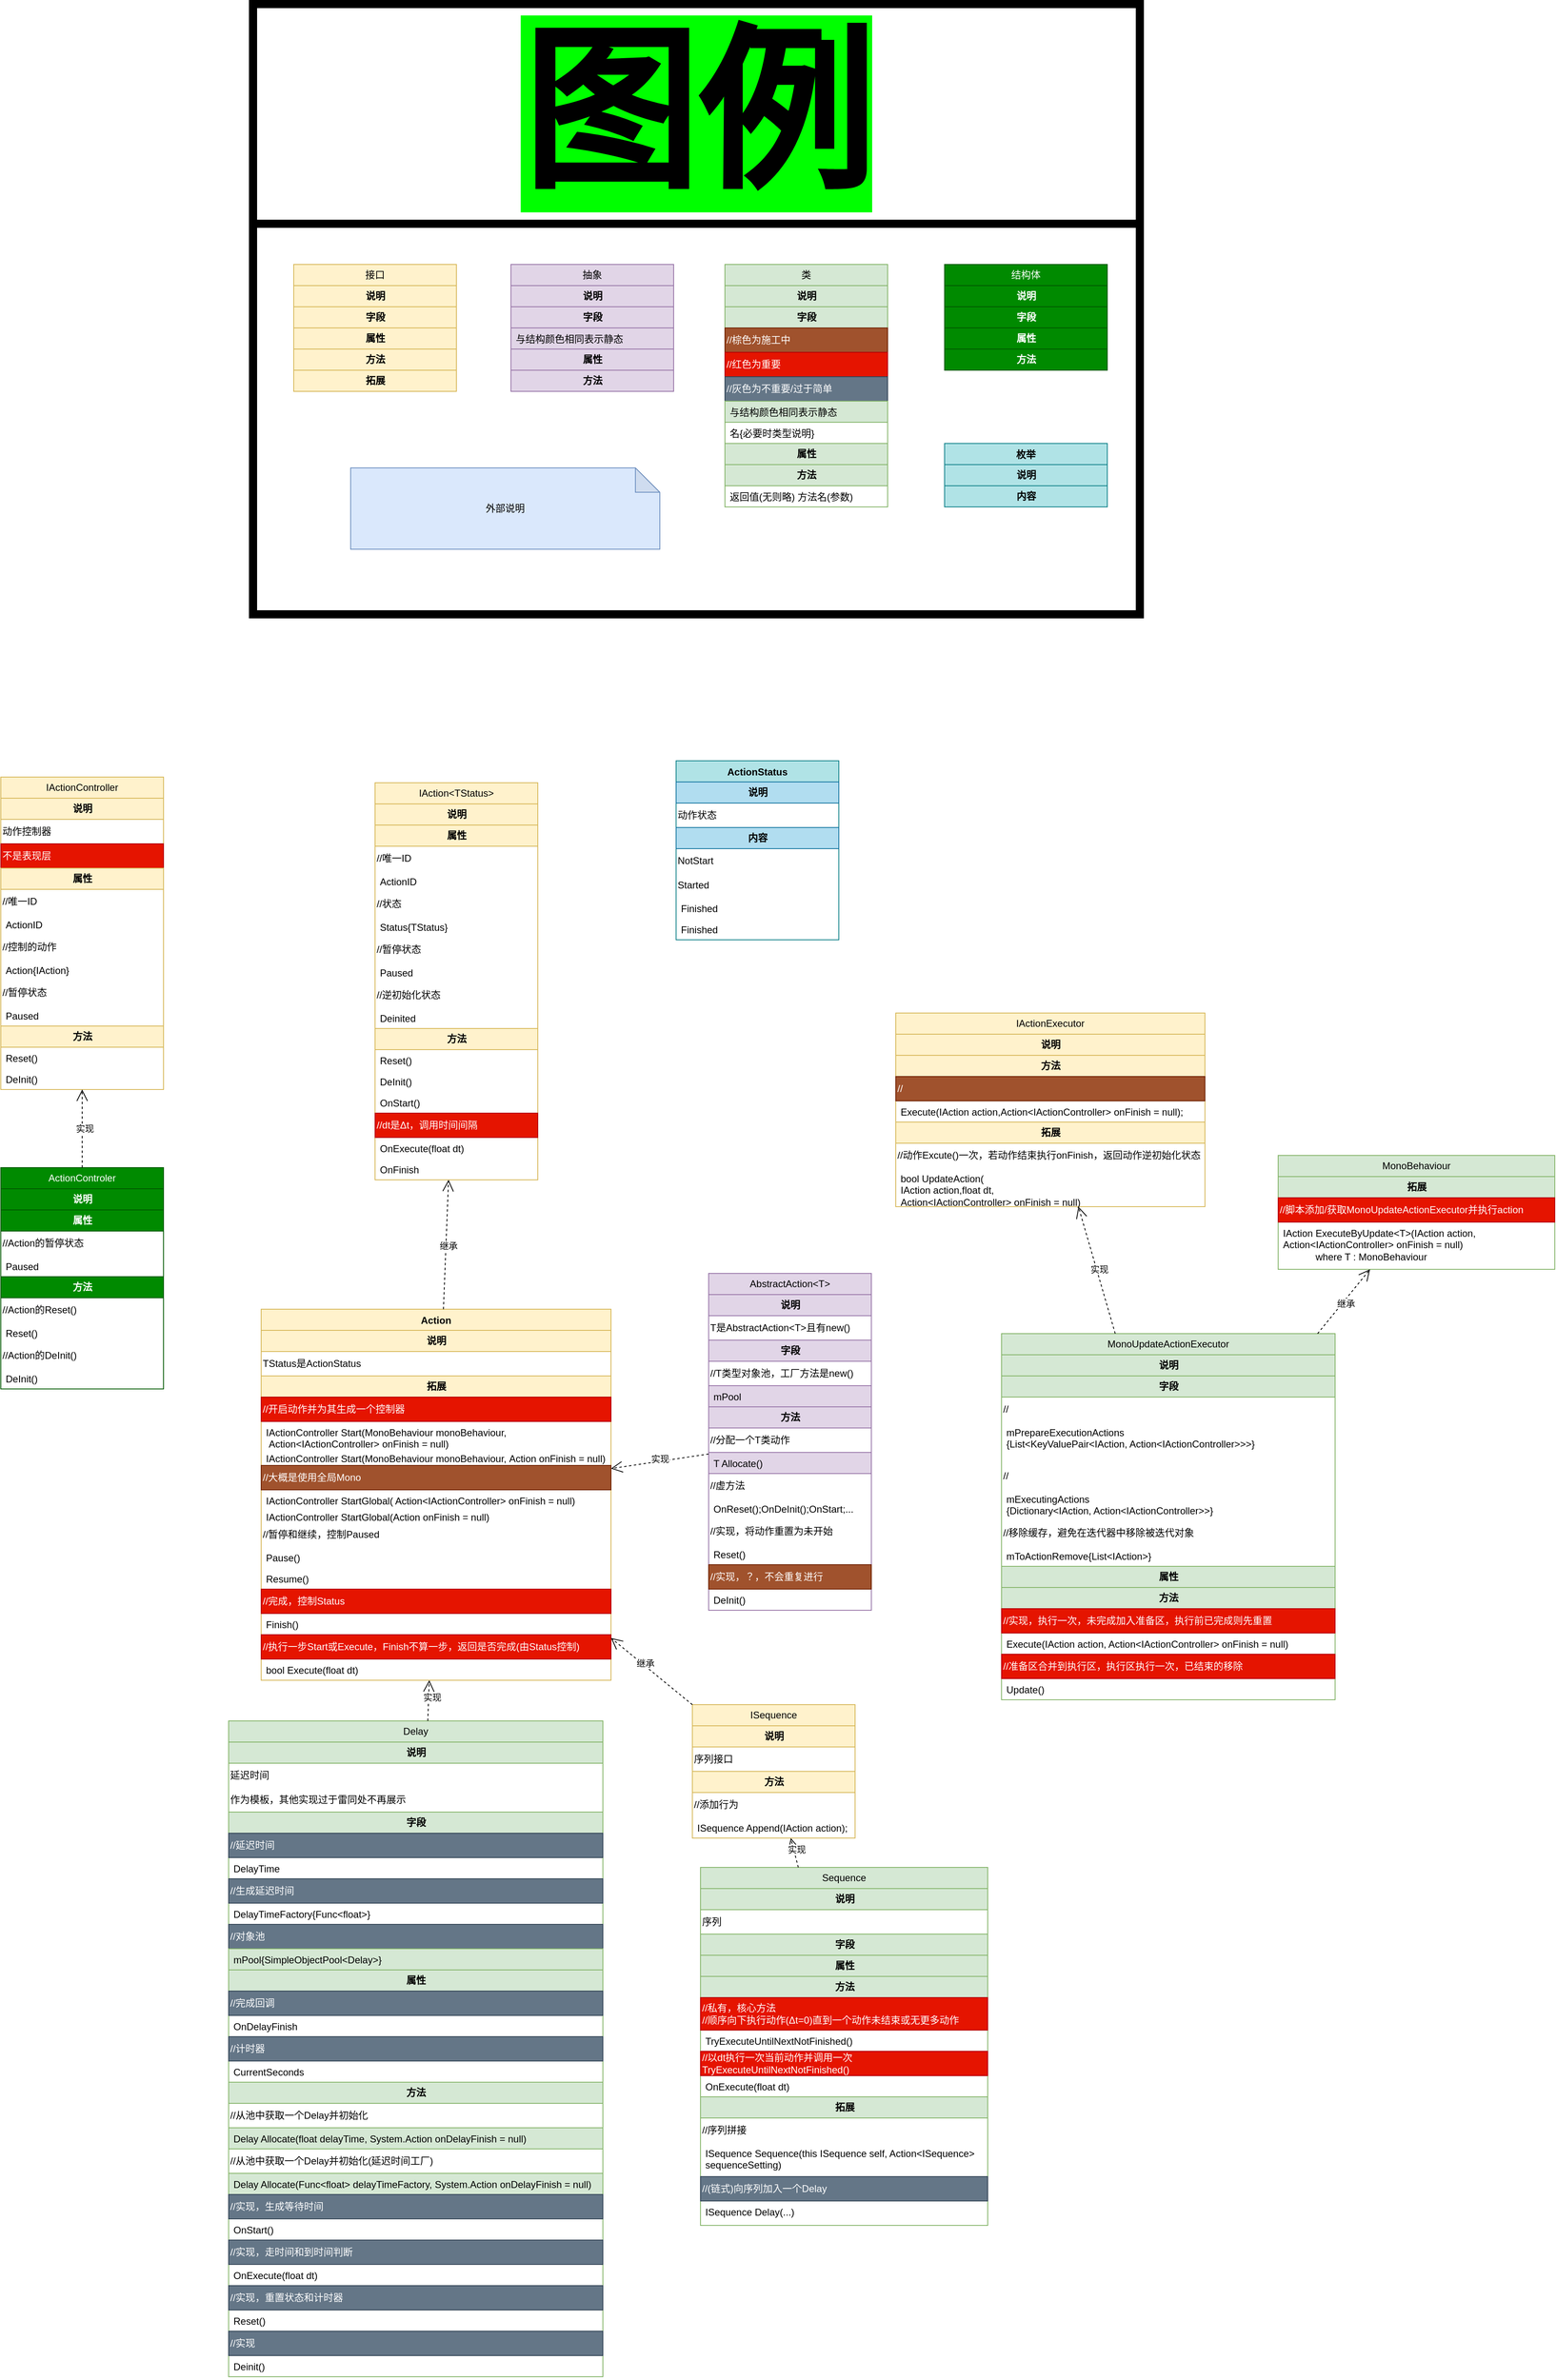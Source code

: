 <mxfile version="24.2.1" type="device">
  <diagram id="C5RBs43oDa-KdzZeNtuy" name="Page-1">
    <mxGraphModel dx="2132" dy="674" grid="1" gridSize="10" guides="1" tooltips="1" connect="1" arrows="1" fold="1" page="1" pageScale="1" pageWidth="827" pageHeight="1169" math="0" shadow="0">
      <root>
        <mxCell id="WIyWlLk6GJQsqaUBKTNV-0" />
        <mxCell id="WIyWlLk6GJQsqaUBKTNV-1" parent="WIyWlLk6GJQsqaUBKTNV-0" />
        <mxCell id="-36gFqOAcVQBbMY44acM-0" value="&lt;font style=&quot;font-size: 216px; background-color: rgb(0, 255, 0);&quot;&gt;图例&lt;/font&gt;" style="swimlane;whiteSpace=wrap;html=1;startSize=270;strokeWidth=10;" parent="WIyWlLk6GJQsqaUBKTNV-1" vertex="1">
          <mxGeometry x="220" y="150" width="1090" height="750" as="geometry" />
        </mxCell>
        <mxCell id="-36gFqOAcVQBbMY44acM-8" value="接口" style="swimlane;fontStyle=0;childLayout=stackLayout;horizontal=1;startSize=26;fillColor=#fff2cc;horizontalStack=0;resizeParent=1;resizeParentMax=0;resizeLast=0;collapsible=1;marginBottom=0;whiteSpace=wrap;html=1;strokeColor=#d6b656;" parent="-36gFqOAcVQBbMY44acM-0" vertex="1">
          <mxGeometry x="50" y="320" width="200" height="156" as="geometry" />
        </mxCell>
        <mxCell id="-36gFqOAcVQBbMY44acM-9" value="说明" style="text;align=center;fontStyle=1;verticalAlign=middle;spacingLeft=3;spacingRight=3;strokeColor=#d6b656;rotatable=0;points=[[0,0.5],[1,0.5]];portConstraint=eastwest;html=1;fillColor=#fff2cc;" parent="-36gFqOAcVQBbMY44acM-8" vertex="1">
          <mxGeometry y="26" width="200" height="26" as="geometry" />
        </mxCell>
        <mxCell id="-36gFqOAcVQBbMY44acM-11" value="字段" style="text;align=center;fontStyle=1;verticalAlign=middle;spacingLeft=3;spacingRight=3;strokeColor=#d6b656;rotatable=0;points=[[0,0.5],[1,0.5]];portConstraint=eastwest;html=1;fillColor=#fff2cc;" parent="-36gFqOAcVQBbMY44acM-8" vertex="1">
          <mxGeometry y="52" width="200" height="26" as="geometry" />
        </mxCell>
        <mxCell id="-36gFqOAcVQBbMY44acM-13" value="属性" style="text;align=center;fontStyle=1;verticalAlign=middle;spacingLeft=3;spacingRight=3;strokeColor=#d6b656;rotatable=0;points=[[0,0.5],[1,0.5]];portConstraint=eastwest;html=1;fillColor=#fff2cc;" parent="-36gFqOAcVQBbMY44acM-8" vertex="1">
          <mxGeometry y="78" width="200" height="26" as="geometry" />
        </mxCell>
        <mxCell id="-36gFqOAcVQBbMY44acM-15" value="方法" style="text;align=center;fontStyle=1;verticalAlign=middle;spacingLeft=3;spacingRight=3;strokeColor=#d6b656;rotatable=0;points=[[0,0.5],[1,0.5]];portConstraint=eastwest;html=1;fillColor=#fff2cc;" parent="-36gFqOAcVQBbMY44acM-8" vertex="1">
          <mxGeometry y="104" width="200" height="26" as="geometry" />
        </mxCell>
        <mxCell id="-36gFqOAcVQBbMY44acM-17" value="拓展" style="text;align=center;fontStyle=1;verticalAlign=middle;spacingLeft=3;spacingRight=3;strokeColor=#d6b656;rotatable=0;points=[[0,0.5],[1,0.5]];portConstraint=eastwest;html=1;fillColor=#fff2cc;" parent="-36gFqOAcVQBbMY44acM-8" vertex="1">
          <mxGeometry y="130" width="200" height="26" as="geometry" />
        </mxCell>
        <mxCell id="-36gFqOAcVQBbMY44acM-18" value="抽象" style="swimlane;fontStyle=0;childLayout=stackLayout;horizontal=1;startSize=26;fillColor=#e1d5e7;horizontalStack=0;resizeParent=1;resizeParentMax=0;resizeLast=0;collapsible=1;marginBottom=0;whiteSpace=wrap;html=1;strokeColor=#9673a6;" parent="-36gFqOAcVQBbMY44acM-0" vertex="1">
          <mxGeometry x="317" y="320" width="200" height="156" as="geometry" />
        </mxCell>
        <mxCell id="-36gFqOAcVQBbMY44acM-19" value="说明" style="text;align=center;fontStyle=1;verticalAlign=middle;spacingLeft=3;spacingRight=3;strokeColor=#9673a6;rotatable=0;points=[[0,0.5],[1,0.5]];portConstraint=eastwest;html=1;fillColor=#e1d5e7;" parent="-36gFqOAcVQBbMY44acM-18" vertex="1">
          <mxGeometry y="26" width="200" height="26" as="geometry" />
        </mxCell>
        <mxCell id="-36gFqOAcVQBbMY44acM-21" value="字段" style="text;align=center;fontStyle=1;verticalAlign=middle;spacingLeft=3;spacingRight=3;strokeColor=#9673a6;rotatable=0;points=[[0,0.5],[1,0.5]];portConstraint=eastwest;html=1;fillColor=#e1d5e7;" parent="-36gFqOAcVQBbMY44acM-18" vertex="1">
          <mxGeometry y="52" width="200" height="26" as="geometry" />
        </mxCell>
        <mxCell id="-20kfZg0w6vhfpZwahSu-83" value="与结构颜色相同表示静态" style="text;strokeColor=#9673a6;fillColor=#e1d5e7;align=left;verticalAlign=top;spacingLeft=4;spacingRight=4;overflow=hidden;rotatable=0;points=[[0,0.5],[1,0.5]];portConstraint=eastwest;whiteSpace=wrap;html=1;" parent="-36gFqOAcVQBbMY44acM-18" vertex="1">
          <mxGeometry y="78" width="200" height="26" as="geometry" />
        </mxCell>
        <mxCell id="-36gFqOAcVQBbMY44acM-23" value="属性" style="text;align=center;fontStyle=1;verticalAlign=middle;spacingLeft=3;spacingRight=3;strokeColor=#9673a6;rotatable=0;points=[[0,0.5],[1,0.5]];portConstraint=eastwest;html=1;fillColor=#e1d5e7;" parent="-36gFqOAcVQBbMY44acM-18" vertex="1">
          <mxGeometry y="104" width="200" height="26" as="geometry" />
        </mxCell>
        <mxCell id="-36gFqOAcVQBbMY44acM-25" value="方法" style="text;align=center;fontStyle=1;verticalAlign=middle;spacingLeft=3;spacingRight=3;strokeColor=#9673a6;rotatable=0;points=[[0,0.5],[1,0.5]];portConstraint=eastwest;html=1;fillColor=#e1d5e7;" parent="-36gFqOAcVQBbMY44acM-18" vertex="1">
          <mxGeometry y="130" width="200" height="26" as="geometry" />
        </mxCell>
        <mxCell id="-36gFqOAcVQBbMY44acM-26" value="类" style="swimlane;fontStyle=0;childLayout=stackLayout;horizontal=1;startSize=26;fillColor=#d5e8d4;horizontalStack=0;resizeParent=1;resizeParentMax=0;resizeLast=0;collapsible=1;marginBottom=0;whiteSpace=wrap;html=1;strokeColor=#82b366;" parent="-36gFqOAcVQBbMY44acM-0" vertex="1">
          <mxGeometry x="580" y="320" width="200" height="298" as="geometry" />
        </mxCell>
        <mxCell id="-36gFqOAcVQBbMY44acM-27" value="说明" style="text;align=center;fontStyle=1;verticalAlign=middle;spacingLeft=3;spacingRight=3;strokeColor=#82b366;rotatable=0;points=[[0,0.5],[1,0.5]];portConstraint=eastwest;html=1;fillColor=#d5e8d4;" parent="-36gFqOAcVQBbMY44acM-26" vertex="1">
          <mxGeometry y="26" width="200" height="26" as="geometry" />
        </mxCell>
        <mxCell id="-36gFqOAcVQBbMY44acM-29" value="字段" style="text;align=center;fontStyle=1;verticalAlign=middle;spacingLeft=3;spacingRight=3;strokeColor=#82b366;rotatable=0;points=[[0,0.5],[1,0.5]];portConstraint=eastwest;html=1;fillColor=#d5e8d4;" parent="-36gFqOAcVQBbMY44acM-26" vertex="1">
          <mxGeometry y="52" width="200" height="26" as="geometry" />
        </mxCell>
        <mxCell id="-20kfZg0w6vhfpZwahSu-116" value="//棕色为施工中" style="text;html=1;align=left;verticalAlign=middle;whiteSpace=wrap;rounded=0;fillColor=#a0522d;fontColor=#ffffff;strokeColor=#6D1F00;" parent="-36gFqOAcVQBbMY44acM-26" vertex="1">
          <mxGeometry y="78" width="200" height="30" as="geometry" />
        </mxCell>
        <mxCell id="-20kfZg0w6vhfpZwahSu-102" value="//红色为重要" style="text;html=1;align=left;verticalAlign=middle;whiteSpace=wrap;rounded=0;fillColor=#e51400;strokeColor=#B20000;fontColor=#ffffff;" parent="-36gFqOAcVQBbMY44acM-26" vertex="1">
          <mxGeometry y="108" width="200" height="30" as="geometry" />
        </mxCell>
        <mxCell id="hVzlsDuE5ftdKpPlVcib-29" value="//灰色为不重要/过于简单" style="text;html=1;align=left;verticalAlign=middle;whiteSpace=wrap;rounded=0;fillColor=#647687;strokeColor=#314354;fontColor=#ffffff;" vertex="1" parent="-36gFqOAcVQBbMY44acM-26">
          <mxGeometry y="138" width="200" height="30" as="geometry" />
        </mxCell>
        <mxCell id="-20kfZg0w6vhfpZwahSu-81" value="与结构颜色相同表示静态" style="text;strokeColor=#82b366;fillColor=#d5e8d4;align=left;verticalAlign=top;spacingLeft=4;spacingRight=4;overflow=hidden;rotatable=0;points=[[0,0.5],[1,0.5]];portConstraint=eastwest;whiteSpace=wrap;html=1;" parent="-36gFqOAcVQBbMY44acM-26" vertex="1">
          <mxGeometry y="168" width="200" height="26" as="geometry" />
        </mxCell>
        <mxCell id="-20kfZg0w6vhfpZwahSu-101" value="名{必要时类型说明}" style="text;strokeColor=none;fillColor=none;align=left;verticalAlign=top;spacingLeft=4;spacingRight=4;overflow=hidden;rotatable=0;points=[[0,0.5],[1,0.5]];portConstraint=eastwest;whiteSpace=wrap;html=1;" parent="-36gFqOAcVQBbMY44acM-26" vertex="1">
          <mxGeometry y="194" width="200" height="26" as="geometry" />
        </mxCell>
        <mxCell id="-36gFqOAcVQBbMY44acM-31" value="属性" style="text;align=center;fontStyle=1;verticalAlign=middle;spacingLeft=3;spacingRight=3;strokeColor=#82b366;rotatable=0;points=[[0,0.5],[1,0.5]];portConstraint=eastwest;html=1;fillColor=#d5e8d4;" parent="-36gFqOAcVQBbMY44acM-26" vertex="1">
          <mxGeometry y="220" width="200" height="26" as="geometry" />
        </mxCell>
        <mxCell id="-36gFqOAcVQBbMY44acM-33" value="方法" style="text;align=center;fontStyle=1;verticalAlign=middle;spacingLeft=3;spacingRight=3;strokeColor=#82b366;rotatable=0;points=[[0,0.5],[1,0.5]];portConstraint=eastwest;html=1;fillColor=#d5e8d4;" parent="-36gFqOAcVQBbMY44acM-26" vertex="1">
          <mxGeometry y="246" width="200" height="26" as="geometry" />
        </mxCell>
        <mxCell id="-20kfZg0w6vhfpZwahSu-103" value="返回值(无则略) 方法名(参数)" style="text;strokeColor=none;fillColor=none;align=left;verticalAlign=top;spacingLeft=4;spacingRight=4;overflow=hidden;rotatable=0;points=[[0,0.5],[1,0.5]];portConstraint=eastwest;whiteSpace=wrap;html=1;" parent="-36gFqOAcVQBbMY44acM-26" vertex="1">
          <mxGeometry y="272" width="200" height="26" as="geometry" />
        </mxCell>
        <mxCell id="-36gFqOAcVQBbMY44acM-34" value="结构体" style="swimlane;fontStyle=0;childLayout=stackLayout;horizontal=1;startSize=26;fillColor=#008a00;horizontalStack=0;resizeParent=1;resizeParentMax=0;resizeLast=0;collapsible=1;marginBottom=0;whiteSpace=wrap;html=1;strokeColor=#005700;fontColor=#ffffff;" parent="-36gFqOAcVQBbMY44acM-0" vertex="1">
          <mxGeometry x="850" y="320" width="200" height="130" as="geometry" />
        </mxCell>
        <mxCell id="-36gFqOAcVQBbMY44acM-35" value="说明" style="text;align=center;fontStyle=1;verticalAlign=middle;spacingLeft=3;spacingRight=3;strokeColor=#005700;rotatable=0;points=[[0,0.5],[1,0.5]];portConstraint=eastwest;html=1;fillColor=#008a00;fontColor=#ffffff;" parent="-36gFqOAcVQBbMY44acM-34" vertex="1">
          <mxGeometry y="26" width="200" height="26" as="geometry" />
        </mxCell>
        <mxCell id="-36gFqOAcVQBbMY44acM-37" value="字段" style="text;align=center;fontStyle=1;verticalAlign=middle;spacingLeft=3;spacingRight=3;strokeColor=#005700;rotatable=0;points=[[0,0.5],[1,0.5]];portConstraint=eastwest;html=1;fillColor=#008a00;fontColor=#ffffff;" parent="-36gFqOAcVQBbMY44acM-34" vertex="1">
          <mxGeometry y="52" width="200" height="26" as="geometry" />
        </mxCell>
        <mxCell id="-36gFqOAcVQBbMY44acM-39" value="属性" style="text;align=center;fontStyle=1;verticalAlign=middle;spacingLeft=3;spacingRight=3;strokeColor=#005700;rotatable=0;points=[[0,0.5],[1,0.5]];portConstraint=eastwest;html=1;fillColor=#008a00;fontColor=#ffffff;" parent="-36gFqOAcVQBbMY44acM-34" vertex="1">
          <mxGeometry y="78" width="200" height="26" as="geometry" />
        </mxCell>
        <mxCell id="-36gFqOAcVQBbMY44acM-41" value="方法" style="text;align=center;fontStyle=1;verticalAlign=middle;spacingLeft=3;spacingRight=3;strokeColor=#005700;rotatable=0;points=[[0,0.5],[1,0.5]];portConstraint=eastwest;html=1;fillColor=#008a00;fontColor=#ffffff;" parent="-36gFqOAcVQBbMY44acM-34" vertex="1">
          <mxGeometry y="104" width="200" height="26" as="geometry" />
        </mxCell>
        <mxCell id="-36gFqOAcVQBbMY44acM-42" value="外部说明" style="shape=note;whiteSpace=wrap;html=1;backgroundOutline=1;darkOpacity=0.05;fillColor=#dae8fc;strokeColor=#6c8ebf;" parent="-36gFqOAcVQBbMY44acM-0" vertex="1">
          <mxGeometry x="120" y="570" width="380" height="100" as="geometry" />
        </mxCell>
        <mxCell id="-36gFqOAcVQBbMY44acM-43" value="枚举" style="swimlane;fontStyle=1;align=center;verticalAlign=top;childLayout=stackLayout;horizontal=1;startSize=26;horizontalStack=0;resizeParent=1;resizeParentMax=0;resizeLast=0;collapsible=1;marginBottom=0;whiteSpace=wrap;html=1;fillColor=#b0e3e6;strokeColor=#0e8088;" parent="-36gFqOAcVQBbMY44acM-0" vertex="1">
          <mxGeometry x="850" y="540" width="200" height="78" as="geometry" />
        </mxCell>
        <mxCell id="-36gFqOAcVQBbMY44acM-44" value="说明" style="text;align=center;fontStyle=1;verticalAlign=middle;spacingLeft=3;spacingRight=3;strokeColor=#0e8088;rotatable=0;points=[[0,0.5],[1,0.5]];portConstraint=eastwest;html=1;fillColor=#b0e3e6;" parent="-36gFqOAcVQBbMY44acM-43" vertex="1">
          <mxGeometry y="26" width="200" height="26" as="geometry" />
        </mxCell>
        <mxCell id="-36gFqOAcVQBbMY44acM-46" value="内容" style="text;align=center;fontStyle=1;verticalAlign=middle;spacingLeft=3;spacingRight=3;strokeColor=#0e8088;rotatable=0;points=[[0,0.5],[1,0.5]];portConstraint=eastwest;html=1;fillColor=#b0e3e6;" parent="-36gFqOAcVQBbMY44acM-43" vertex="1">
          <mxGeometry y="52" width="200" height="26" as="geometry" />
        </mxCell>
        <mxCell id="-20kfZg0w6vhfpZwahSu-0" value="ActionStatus" style="swimlane;fontStyle=1;align=center;verticalAlign=top;childLayout=stackLayout;horizontal=1;startSize=26;horizontalStack=0;resizeParent=1;resizeParentMax=0;resizeLast=0;collapsible=1;marginBottom=0;whiteSpace=wrap;html=1;fillColor=#b0e3e6;strokeColor=#0e8088;" parent="WIyWlLk6GJQsqaUBKTNV-1" vertex="1">
          <mxGeometry x="740" y="1080" width="200" height="220" as="geometry" />
        </mxCell>
        <mxCell id="-20kfZg0w6vhfpZwahSu-1" value="说明" style="text;align=center;fontStyle=1;verticalAlign=middle;spacingLeft=3;spacingRight=3;strokeColor=#10739e;rotatable=0;points=[[0,0.5],[1,0.5]];portConstraint=eastwest;html=1;fillColor=#b1ddf0;" parent="-20kfZg0w6vhfpZwahSu-0" vertex="1">
          <mxGeometry y="26" width="200" height="26" as="geometry" />
        </mxCell>
        <mxCell id="-20kfZg0w6vhfpZwahSu-4" value="动作状态" style="text;html=1;align=left;verticalAlign=middle;whiteSpace=wrap;rounded=0;" parent="-20kfZg0w6vhfpZwahSu-0" vertex="1">
          <mxGeometry y="52" width="200" height="30" as="geometry" />
        </mxCell>
        <mxCell id="-20kfZg0w6vhfpZwahSu-3" value="内容" style="text;align=center;fontStyle=1;verticalAlign=middle;spacingLeft=3;spacingRight=3;strokeColor=#10739e;rotatable=0;points=[[0,0.5],[1,0.5]];portConstraint=eastwest;html=1;fillColor=#b1ddf0;" parent="-20kfZg0w6vhfpZwahSu-0" vertex="1">
          <mxGeometry y="82" width="200" height="26" as="geometry" />
        </mxCell>
        <mxCell id="-20kfZg0w6vhfpZwahSu-5" value="NotStart" style="text;html=1;align=left;verticalAlign=middle;whiteSpace=wrap;rounded=0;" parent="-20kfZg0w6vhfpZwahSu-0" vertex="1">
          <mxGeometry y="108" width="200" height="30" as="geometry" />
        </mxCell>
        <mxCell id="-20kfZg0w6vhfpZwahSu-7" value="Started" style="text;html=1;align=left;verticalAlign=middle;whiteSpace=wrap;rounded=0;" parent="-20kfZg0w6vhfpZwahSu-0" vertex="1">
          <mxGeometry y="138" width="200" height="30" as="geometry" />
        </mxCell>
        <mxCell id="-20kfZg0w6vhfpZwahSu-26" value="Finished" style="text;strokeColor=none;fillColor=none;align=left;verticalAlign=top;spacingLeft=4;spacingRight=4;overflow=hidden;rotatable=0;points=[[0,0.5],[1,0.5]];portConstraint=eastwest;whiteSpace=wrap;html=1;" parent="-20kfZg0w6vhfpZwahSu-0" vertex="1">
          <mxGeometry y="168" width="200" height="26" as="geometry" />
        </mxCell>
        <mxCell id="-20kfZg0w6vhfpZwahSu-6" value="Finished" style="text;strokeColor=none;fillColor=none;align=left;verticalAlign=top;spacingLeft=4;spacingRight=4;overflow=hidden;rotatable=0;points=[[0,0.5],[1,0.5]];portConstraint=eastwest;whiteSpace=wrap;html=1;" parent="-20kfZg0w6vhfpZwahSu-0" vertex="1">
          <mxGeometry y="194" width="200" height="26" as="geometry" />
        </mxCell>
        <mxCell id="-20kfZg0w6vhfpZwahSu-14" value="IActionController" style="swimlane;fontStyle=0;childLayout=stackLayout;horizontal=1;startSize=26;fillColor=#fff2cc;horizontalStack=0;resizeParent=1;resizeParentMax=0;resizeLast=0;collapsible=1;marginBottom=0;whiteSpace=wrap;html=1;strokeColor=#d6b656;" parent="WIyWlLk6GJQsqaUBKTNV-1" vertex="1">
          <mxGeometry x="-90" y="1100" width="200" height="384" as="geometry" />
        </mxCell>
        <mxCell id="-20kfZg0w6vhfpZwahSu-15" value="说明" style="text;align=center;fontStyle=1;verticalAlign=middle;spacingLeft=3;spacingRight=3;strokeColor=#d6b656;rotatable=0;points=[[0,0.5],[1,0.5]];portConstraint=eastwest;html=1;fillColor=#fff2cc;" parent="-20kfZg0w6vhfpZwahSu-14" vertex="1">
          <mxGeometry y="26" width="200" height="26" as="geometry" />
        </mxCell>
        <mxCell id="-20kfZg0w6vhfpZwahSu-24" value="动作控制器" style="text;html=1;align=left;verticalAlign=middle;whiteSpace=wrap;rounded=0;" parent="-20kfZg0w6vhfpZwahSu-14" vertex="1">
          <mxGeometry y="52" width="200" height="30" as="geometry" />
        </mxCell>
        <mxCell id="-20kfZg0w6vhfpZwahSu-25" value="不是表现层" style="text;html=1;align=left;verticalAlign=middle;whiteSpace=wrap;rounded=0;fillColor=#e51400;strokeColor=#B20000;fontColor=#ffffff;" parent="-20kfZg0w6vhfpZwahSu-14" vertex="1">
          <mxGeometry y="82" width="200" height="30" as="geometry" />
        </mxCell>
        <mxCell id="-20kfZg0w6vhfpZwahSu-17" value="属性" style="text;align=center;fontStyle=1;verticalAlign=middle;spacingLeft=3;spacingRight=3;strokeColor=#d6b656;rotatable=0;points=[[0,0.5],[1,0.5]];portConstraint=eastwest;html=1;fillColor=#fff2cc;" parent="-20kfZg0w6vhfpZwahSu-14" vertex="1">
          <mxGeometry y="112" width="200" height="26" as="geometry" />
        </mxCell>
        <mxCell id="-20kfZg0w6vhfpZwahSu-28" value="//唯一ID" style="text;html=1;align=left;verticalAlign=middle;whiteSpace=wrap;rounded=0;" parent="-20kfZg0w6vhfpZwahSu-14" vertex="1">
          <mxGeometry y="138" width="200" height="30" as="geometry" />
        </mxCell>
        <mxCell id="-20kfZg0w6vhfpZwahSu-27" value="ActionID" style="text;strokeColor=none;fillColor=none;align=left;verticalAlign=top;spacingLeft=4;spacingRight=4;overflow=hidden;rotatable=0;points=[[0,0.5],[1,0.5]];portConstraint=eastwest;whiteSpace=wrap;html=1;" parent="-20kfZg0w6vhfpZwahSu-14" vertex="1">
          <mxGeometry y="168" width="200" height="26" as="geometry" />
        </mxCell>
        <mxCell id="-20kfZg0w6vhfpZwahSu-30" value="//控制的动作" style="text;html=1;align=left;verticalAlign=middle;whiteSpace=wrap;rounded=0;" parent="-20kfZg0w6vhfpZwahSu-14" vertex="1">
          <mxGeometry y="194" width="200" height="30" as="geometry" />
        </mxCell>
        <mxCell id="-20kfZg0w6vhfpZwahSu-29" value="Action{IAction}" style="text;strokeColor=none;fillColor=none;align=left;verticalAlign=top;spacingLeft=4;spacingRight=4;overflow=hidden;rotatable=0;points=[[0,0.5],[1,0.5]];portConstraint=eastwest;whiteSpace=wrap;html=1;" parent="-20kfZg0w6vhfpZwahSu-14" vertex="1">
          <mxGeometry y="224" width="200" height="26" as="geometry" />
        </mxCell>
        <mxCell id="-20kfZg0w6vhfpZwahSu-32" value="//暂停状态" style="text;html=1;align=left;verticalAlign=middle;whiteSpace=wrap;rounded=0;" parent="-20kfZg0w6vhfpZwahSu-14" vertex="1">
          <mxGeometry y="250" width="200" height="30" as="geometry" />
        </mxCell>
        <mxCell id="-20kfZg0w6vhfpZwahSu-31" value="Paused" style="text;strokeColor=none;fillColor=none;align=left;verticalAlign=top;spacingLeft=4;spacingRight=4;overflow=hidden;rotatable=0;points=[[0,0.5],[1,0.5]];portConstraint=eastwest;whiteSpace=wrap;html=1;" parent="-20kfZg0w6vhfpZwahSu-14" vertex="1">
          <mxGeometry y="280" width="200" height="26" as="geometry" />
        </mxCell>
        <mxCell id="-20kfZg0w6vhfpZwahSu-21" value="方法" style="text;align=center;fontStyle=1;verticalAlign=middle;spacingLeft=3;spacingRight=3;strokeColor=#d6b656;rotatable=0;points=[[0,0.5],[1,0.5]];portConstraint=eastwest;html=1;fillColor=#fff2cc;" parent="-20kfZg0w6vhfpZwahSu-14" vertex="1">
          <mxGeometry y="306" width="200" height="26" as="geometry" />
        </mxCell>
        <mxCell id="-20kfZg0w6vhfpZwahSu-33" value="Reset()" style="text;strokeColor=none;fillColor=none;align=left;verticalAlign=top;spacingLeft=4;spacingRight=4;overflow=hidden;rotatable=0;points=[[0,0.5],[1,0.5]];portConstraint=eastwest;whiteSpace=wrap;html=1;" parent="-20kfZg0w6vhfpZwahSu-14" vertex="1">
          <mxGeometry y="332" width="200" height="26" as="geometry" />
        </mxCell>
        <mxCell id="-20kfZg0w6vhfpZwahSu-35" value="DeInit()" style="text;strokeColor=none;fillColor=none;align=left;verticalAlign=top;spacingLeft=4;spacingRight=4;overflow=hidden;rotatable=0;points=[[0,0.5],[1,0.5]];portConstraint=eastwest;whiteSpace=wrap;html=1;" parent="-20kfZg0w6vhfpZwahSu-14" vertex="1">
          <mxGeometry y="358" width="200" height="26" as="geometry" />
        </mxCell>
        <mxCell id="-20kfZg0w6vhfpZwahSu-37" value="IAction&amp;lt;TStatus&amp;gt;" style="swimlane;fontStyle=0;childLayout=stackLayout;horizontal=1;startSize=26;fillColor=#fff2cc;horizontalStack=0;resizeParent=1;resizeParentMax=0;resizeLast=0;collapsible=1;marginBottom=0;whiteSpace=wrap;html=1;strokeColor=#d6b656;" parent="WIyWlLk6GJQsqaUBKTNV-1" vertex="1">
          <mxGeometry x="370" y="1107" width="200" height="488" as="geometry" />
        </mxCell>
        <mxCell id="-20kfZg0w6vhfpZwahSu-38" value="说明" style="text;align=center;fontStyle=1;verticalAlign=middle;spacingLeft=3;spacingRight=3;strokeColor=#d6b656;rotatable=0;points=[[0,0.5],[1,0.5]];portConstraint=eastwest;html=1;fillColor=#fff2cc;" parent="-20kfZg0w6vhfpZwahSu-37" vertex="1">
          <mxGeometry y="26" width="200" height="26" as="geometry" />
        </mxCell>
        <mxCell id="-20kfZg0w6vhfpZwahSu-42" value="属性" style="text;align=center;fontStyle=1;verticalAlign=middle;spacingLeft=3;spacingRight=3;strokeColor=#d6b656;rotatable=0;points=[[0,0.5],[1,0.5]];portConstraint=eastwest;html=1;fillColor=#fff2cc;" parent="-20kfZg0w6vhfpZwahSu-37" vertex="1">
          <mxGeometry y="52" width="200" height="26" as="geometry" />
        </mxCell>
        <mxCell id="-20kfZg0w6vhfpZwahSu-48" value="//唯一ID" style="text;html=1;align=left;verticalAlign=middle;whiteSpace=wrap;rounded=0;" parent="-20kfZg0w6vhfpZwahSu-37" vertex="1">
          <mxGeometry y="78" width="200" height="30" as="geometry" />
        </mxCell>
        <mxCell id="-20kfZg0w6vhfpZwahSu-47" value="ActionID" style="text;strokeColor=none;fillColor=none;align=left;verticalAlign=top;spacingLeft=4;spacingRight=4;overflow=hidden;rotatable=0;points=[[0,0.5],[1,0.5]];portConstraint=eastwest;whiteSpace=wrap;html=1;" parent="-20kfZg0w6vhfpZwahSu-37" vertex="1">
          <mxGeometry y="108" width="200" height="26" as="geometry" />
        </mxCell>
        <mxCell id="-20kfZg0w6vhfpZwahSu-50" value="//状态" style="text;html=1;align=left;verticalAlign=middle;whiteSpace=wrap;rounded=0;" parent="-20kfZg0w6vhfpZwahSu-37" vertex="1">
          <mxGeometry y="134" width="200" height="30" as="geometry" />
        </mxCell>
        <mxCell id="-20kfZg0w6vhfpZwahSu-49" value="Status{TStatus}" style="text;strokeColor=none;fillColor=none;align=left;verticalAlign=top;spacingLeft=4;spacingRight=4;overflow=hidden;rotatable=0;points=[[0,0.5],[1,0.5]];portConstraint=eastwest;whiteSpace=wrap;html=1;" parent="-20kfZg0w6vhfpZwahSu-37" vertex="1">
          <mxGeometry y="164" width="200" height="26" as="geometry" />
        </mxCell>
        <mxCell id="-20kfZg0w6vhfpZwahSu-52" value="//暂停状态" style="text;html=1;align=left;verticalAlign=middle;whiteSpace=wrap;rounded=0;" parent="-20kfZg0w6vhfpZwahSu-37" vertex="1">
          <mxGeometry y="190" width="200" height="30" as="geometry" />
        </mxCell>
        <mxCell id="-20kfZg0w6vhfpZwahSu-51" value="Paused" style="text;strokeColor=none;fillColor=none;align=left;verticalAlign=top;spacingLeft=4;spacingRight=4;overflow=hidden;rotatable=0;points=[[0,0.5],[1,0.5]];portConstraint=eastwest;whiteSpace=wrap;html=1;" parent="-20kfZg0w6vhfpZwahSu-37" vertex="1">
          <mxGeometry y="220" width="200" height="26" as="geometry" />
        </mxCell>
        <mxCell id="-20kfZg0w6vhfpZwahSu-53" value="//逆初始化状态" style="text;html=1;align=left;verticalAlign=middle;whiteSpace=wrap;rounded=0;" parent="-20kfZg0w6vhfpZwahSu-37" vertex="1">
          <mxGeometry y="246" width="200" height="30" as="geometry" />
        </mxCell>
        <mxCell id="-20kfZg0w6vhfpZwahSu-54" value="Deinited" style="text;strokeColor=none;fillColor=none;align=left;verticalAlign=top;spacingLeft=4;spacingRight=4;overflow=hidden;rotatable=0;points=[[0,0.5],[1,0.5]];portConstraint=eastwest;whiteSpace=wrap;html=1;" parent="-20kfZg0w6vhfpZwahSu-37" vertex="1">
          <mxGeometry y="276" width="200" height="26" as="geometry" />
        </mxCell>
        <mxCell id="-20kfZg0w6vhfpZwahSu-44" value="方法" style="text;align=center;fontStyle=1;verticalAlign=middle;spacingLeft=3;spacingRight=3;strokeColor=#d6b656;rotatable=0;points=[[0,0.5],[1,0.5]];portConstraint=eastwest;html=1;fillColor=#fff2cc;" parent="-20kfZg0w6vhfpZwahSu-37" vertex="1">
          <mxGeometry y="302" width="200" height="26" as="geometry" />
        </mxCell>
        <mxCell id="-20kfZg0w6vhfpZwahSu-55" value="Reset()" style="text;strokeColor=none;fillColor=none;align=left;verticalAlign=top;spacingLeft=4;spacingRight=4;overflow=hidden;rotatable=0;points=[[0,0.5],[1,0.5]];portConstraint=eastwest;whiteSpace=wrap;html=1;" parent="-20kfZg0w6vhfpZwahSu-37" vertex="1">
          <mxGeometry y="328" width="200" height="26" as="geometry" />
        </mxCell>
        <mxCell id="-20kfZg0w6vhfpZwahSu-56" value="DeInit()" style="text;strokeColor=none;fillColor=none;align=left;verticalAlign=top;spacingLeft=4;spacingRight=4;overflow=hidden;rotatable=0;points=[[0,0.5],[1,0.5]];portConstraint=eastwest;whiteSpace=wrap;html=1;" parent="-20kfZg0w6vhfpZwahSu-37" vertex="1">
          <mxGeometry y="354" width="200" height="26" as="geometry" />
        </mxCell>
        <mxCell id="-20kfZg0w6vhfpZwahSu-57" value="OnStart()" style="text;strokeColor=none;fillColor=none;align=left;verticalAlign=top;spacingLeft=4;spacingRight=4;overflow=hidden;rotatable=0;points=[[0,0.5],[1,0.5]];portConstraint=eastwest;whiteSpace=wrap;html=1;" parent="-20kfZg0w6vhfpZwahSu-37" vertex="1">
          <mxGeometry y="380" width="200" height="26" as="geometry" />
        </mxCell>
        <mxCell id="-20kfZg0w6vhfpZwahSu-60" value="//dt是Δt，调用时间间隔" style="text;html=1;align=left;verticalAlign=middle;whiteSpace=wrap;rounded=0;fillColor=#e51400;strokeColor=#B20000;fontColor=#ffffff;" parent="-20kfZg0w6vhfpZwahSu-37" vertex="1">
          <mxGeometry y="406" width="200" height="30" as="geometry" />
        </mxCell>
        <mxCell id="-20kfZg0w6vhfpZwahSu-58" value="OnExecute(float dt)" style="text;strokeColor=none;fillColor=none;align=left;verticalAlign=top;spacingLeft=4;spacingRight=4;overflow=hidden;rotatable=0;points=[[0,0.5],[1,0.5]];portConstraint=eastwest;whiteSpace=wrap;html=1;" parent="-20kfZg0w6vhfpZwahSu-37" vertex="1">
          <mxGeometry y="436" width="200" height="26" as="geometry" />
        </mxCell>
        <mxCell id="-20kfZg0w6vhfpZwahSu-59" value="OnFinish" style="text;strokeColor=none;fillColor=none;align=left;verticalAlign=top;spacingLeft=4;spacingRight=4;overflow=hidden;rotatable=0;points=[[0,0.5],[1,0.5]];portConstraint=eastwest;whiteSpace=wrap;html=1;" parent="-20kfZg0w6vhfpZwahSu-37" vertex="1">
          <mxGeometry y="462" width="200" height="26" as="geometry" />
        </mxCell>
        <mxCell id="-20kfZg0w6vhfpZwahSu-61" value="Action" style="swimlane;fontStyle=1;align=center;verticalAlign=top;childLayout=stackLayout;horizontal=1;startSize=26;horizontalStack=0;resizeParent=1;resizeParentMax=0;resizeLast=0;collapsible=1;marginBottom=0;whiteSpace=wrap;html=1;fillColor=#fff2cc;strokeColor=#d6b656;" parent="WIyWlLk6GJQsqaUBKTNV-1" vertex="1">
          <mxGeometry x="230" y="1754" width="430" height="456" as="geometry" />
        </mxCell>
        <mxCell id="-20kfZg0w6vhfpZwahSu-62" value="说明" style="text;align=center;fontStyle=1;verticalAlign=middle;spacingLeft=3;spacingRight=3;strokeColor=#d6b656;rotatable=0;points=[[0,0.5],[1,0.5]];portConstraint=eastwest;html=1;fillColor=#fff2cc;" parent="-20kfZg0w6vhfpZwahSu-61" vertex="1">
          <mxGeometry y="26" width="430" height="26" as="geometry" />
        </mxCell>
        <mxCell id="-20kfZg0w6vhfpZwahSu-68" value="TStatus是ActionStatus" style="text;html=1;align=left;verticalAlign=middle;whiteSpace=wrap;rounded=0;" parent="-20kfZg0w6vhfpZwahSu-61" vertex="1">
          <mxGeometry y="52" width="430" height="30" as="geometry" />
        </mxCell>
        <mxCell id="-20kfZg0w6vhfpZwahSu-66" value="拓展" style="text;align=center;fontStyle=1;verticalAlign=middle;spacingLeft=3;spacingRight=3;strokeColor=#d6b656;rotatable=0;points=[[0,0.5],[1,0.5]];portConstraint=eastwest;html=1;fillColor=#fff2cc;" parent="-20kfZg0w6vhfpZwahSu-61" vertex="1">
          <mxGeometry y="82" width="430" height="26" as="geometry" />
        </mxCell>
        <mxCell id="-20kfZg0w6vhfpZwahSu-112" value="//开启动作并为其生成一个控制器" style="text;html=1;align=left;verticalAlign=middle;whiteSpace=wrap;rounded=0;fillColor=#e51400;fontColor=#ffffff;strokeColor=#B20000;" parent="-20kfZg0w6vhfpZwahSu-61" vertex="1">
          <mxGeometry y="108" width="430" height="30" as="geometry" />
        </mxCell>
        <mxCell id="-20kfZg0w6vhfpZwahSu-111" value="&lt;div&gt;IActionController&amp;nbsp;Start(&lt;span style=&quot;background-color: initial;&quot;&gt;MonoBehaviour monoBehaviour,&lt;/span&gt;&lt;/div&gt;&lt;div&gt;&lt;span style=&quot;background-color: initial;&quot;&gt;&amp;nbsp;&lt;/span&gt;&lt;span style=&quot;background-color: initial;&quot;&gt;Action&amp;lt;IActionController&amp;gt; onFinish = null)&lt;/span&gt;&lt;/div&gt;" style="text;align=left;verticalAlign=top;spacingLeft=4;spacingRight=4;overflow=hidden;rotatable=0;points=[[0,0.5],[1,0.5]];portConstraint=eastwest;whiteSpace=wrap;html=1;" parent="-20kfZg0w6vhfpZwahSu-61" vertex="1">
          <mxGeometry y="138" width="430" height="32" as="geometry" />
        </mxCell>
        <mxCell id="-20kfZg0w6vhfpZwahSu-113" value="&lt;div&gt;IActionController&amp;nbsp;Start(&lt;span style=&quot;background-color: initial;&quot;&gt;MonoBehaviour monoBehaviour,&amp;nbsp;&lt;/span&gt;&lt;span style=&quot;background-color: initial;&quot;&gt;Action onFinish = null)&lt;/span&gt;&lt;/div&gt;" style="text;align=left;verticalAlign=top;spacingLeft=4;spacingRight=4;overflow=hidden;rotatable=0;points=[[0,0.5],[1,0.5]];portConstraint=eastwest;whiteSpace=wrap;html=1;" parent="-20kfZg0w6vhfpZwahSu-61" vertex="1">
          <mxGeometry y="170" width="430" height="22" as="geometry" />
        </mxCell>
        <mxCell id="-20kfZg0w6vhfpZwahSu-115" value="//大概是使用全局Mono" style="text;html=1;align=left;verticalAlign=middle;whiteSpace=wrap;rounded=0;fillColor=#a0522d;strokeColor=#6D1F00;fontColor=#ffffff;" parent="-20kfZg0w6vhfpZwahSu-61" vertex="1">
          <mxGeometry y="192" width="430" height="30" as="geometry" />
        </mxCell>
        <mxCell id="-20kfZg0w6vhfpZwahSu-114" value="IActionController StartGlobal( Action&amp;lt;IActionController&amp;gt; onFinish = null)" style="text;align=left;verticalAlign=top;spacingLeft=4;spacingRight=4;overflow=hidden;rotatable=0;points=[[0,0.5],[1,0.5]];portConstraint=eastwest;whiteSpace=wrap;html=1;" parent="-20kfZg0w6vhfpZwahSu-61" vertex="1">
          <mxGeometry y="222" width="430" height="20" as="geometry" />
        </mxCell>
        <mxCell id="-20kfZg0w6vhfpZwahSu-117" value="IActionController StartGlobal(&lt;span style=&quot;background-color: initial;&quot;&gt;Action onFinish = null)&lt;/span&gt;" style="text;align=left;verticalAlign=top;spacingLeft=4;spacingRight=4;overflow=hidden;rotatable=0;points=[[0,0.5],[1,0.5]];portConstraint=eastwest;whiteSpace=wrap;html=1;" parent="-20kfZg0w6vhfpZwahSu-61" vertex="1">
          <mxGeometry y="242" width="430" height="20" as="geometry" />
        </mxCell>
        <mxCell id="-20kfZg0w6vhfpZwahSu-119" value="//暂停和继续，控制Paused" style="text;html=1;align=left;verticalAlign=middle;whiteSpace=wrap;rounded=0;" parent="-20kfZg0w6vhfpZwahSu-61" vertex="1">
          <mxGeometry y="262" width="430" height="30" as="geometry" />
        </mxCell>
        <mxCell id="-20kfZg0w6vhfpZwahSu-118" value="Pause()" style="text;strokeColor=none;fillColor=none;align=left;verticalAlign=top;spacingLeft=4;spacingRight=4;overflow=hidden;rotatable=0;points=[[0,0.5],[1,0.5]];portConstraint=eastwest;whiteSpace=wrap;html=1;" parent="-20kfZg0w6vhfpZwahSu-61" vertex="1">
          <mxGeometry y="292" width="430" height="26" as="geometry" />
        </mxCell>
        <mxCell id="-20kfZg0w6vhfpZwahSu-122" value="Resume()" style="text;strokeColor=none;fillColor=none;align=left;verticalAlign=top;spacingLeft=4;spacingRight=4;overflow=hidden;rotatable=0;points=[[0,0.5],[1,0.5]];portConstraint=eastwest;whiteSpace=wrap;html=1;" parent="-20kfZg0w6vhfpZwahSu-61" vertex="1">
          <mxGeometry y="318" width="430" height="26" as="geometry" />
        </mxCell>
        <mxCell id="-20kfZg0w6vhfpZwahSu-121" value="//完成，控制Status" style="text;html=1;align=left;verticalAlign=middle;whiteSpace=wrap;rounded=0;fillColor=#e51400;fontColor=#ffffff;strokeColor=#B20000;" parent="-20kfZg0w6vhfpZwahSu-61" vertex="1">
          <mxGeometry y="344" width="430" height="30" as="geometry" />
        </mxCell>
        <mxCell id="-20kfZg0w6vhfpZwahSu-120" value="Finish()" style="text;strokeColor=none;fillColor=none;align=left;verticalAlign=top;spacingLeft=4;spacingRight=4;overflow=hidden;rotatable=0;points=[[0,0.5],[1,0.5]];portConstraint=eastwest;whiteSpace=wrap;html=1;" parent="-20kfZg0w6vhfpZwahSu-61" vertex="1">
          <mxGeometry y="374" width="430" height="26" as="geometry" />
        </mxCell>
        <mxCell id="-20kfZg0w6vhfpZwahSu-124" value="//执行一步Start或Execute，Finish不算一步，返回是否完成(由Status控制)" style="text;html=1;align=left;verticalAlign=middle;whiteSpace=wrap;rounded=0;fillColor=#e51400;fontColor=#ffffff;strokeColor=#B20000;" parent="-20kfZg0w6vhfpZwahSu-61" vertex="1">
          <mxGeometry y="400" width="430" height="30" as="geometry" />
        </mxCell>
        <mxCell id="-20kfZg0w6vhfpZwahSu-123" value="bool Execute(float dt)" style="text;strokeColor=none;fillColor=none;align=left;verticalAlign=top;spacingLeft=4;spacingRight=4;overflow=hidden;rotatable=0;points=[[0,0.5],[1,0.5]];portConstraint=eastwest;whiteSpace=wrap;html=1;" parent="-20kfZg0w6vhfpZwahSu-61" vertex="1">
          <mxGeometry y="430" width="430" height="26" as="geometry" />
        </mxCell>
        <mxCell id="-20kfZg0w6vhfpZwahSu-69" value="继承" style="endArrow=open;endSize=12;dashed=1;html=1;rounded=0;" parent="WIyWlLk6GJQsqaUBKTNV-1" source="-20kfZg0w6vhfpZwahSu-61" target="-20kfZg0w6vhfpZwahSu-37" edge="1">
          <mxGeometry x="-0.011" y="-3" width="160" relative="1" as="geometry">
            <mxPoint x="180" y="1660" as="sourcePoint" />
            <mxPoint x="340" y="1660" as="targetPoint" />
            <mxPoint as="offset" />
          </mxGeometry>
        </mxCell>
        <mxCell id="-20kfZg0w6vhfpZwahSu-70" value="AbstractAction&amp;lt;T&amp;gt;" style="swimlane;fontStyle=0;childLayout=stackLayout;horizontal=1;startSize=26;fillColor=#e1d5e7;horizontalStack=0;resizeParent=1;resizeParentMax=0;resizeLast=0;collapsible=1;marginBottom=0;whiteSpace=wrap;html=1;strokeColor=#9673a6;" parent="WIyWlLk6GJQsqaUBKTNV-1" vertex="1">
          <mxGeometry x="780" y="1710" width="200" height="414" as="geometry" />
        </mxCell>
        <mxCell id="-20kfZg0w6vhfpZwahSu-71" value="说明" style="text;align=center;fontStyle=1;verticalAlign=middle;spacingLeft=3;spacingRight=3;strokeColor=#9673a6;rotatable=0;points=[[0,0.5],[1,0.5]];portConstraint=eastwest;html=1;fillColor=#e1d5e7;" parent="-20kfZg0w6vhfpZwahSu-70" vertex="1">
          <mxGeometry y="26" width="200" height="26" as="geometry" />
        </mxCell>
        <mxCell id="-20kfZg0w6vhfpZwahSu-78" value="T是AbstractAction&amp;lt;T&amp;gt;且有new()" style="text;html=1;align=left;verticalAlign=middle;whiteSpace=wrap;rounded=0;" parent="-20kfZg0w6vhfpZwahSu-70" vertex="1">
          <mxGeometry y="52" width="200" height="30" as="geometry" />
        </mxCell>
        <mxCell id="-20kfZg0w6vhfpZwahSu-73" value="字段" style="text;align=center;fontStyle=1;verticalAlign=middle;spacingLeft=3;spacingRight=3;strokeColor=#9673a6;rotatable=0;points=[[0,0.5],[1,0.5]];portConstraint=eastwest;html=1;fillColor=#e1d5e7;" parent="-20kfZg0w6vhfpZwahSu-70" vertex="1">
          <mxGeometry y="82" width="200" height="26" as="geometry" />
        </mxCell>
        <mxCell id="-20kfZg0w6vhfpZwahSu-80" value="//T类型对象池，工厂方法是new()" style="text;html=1;align=left;verticalAlign=middle;whiteSpace=wrap;rounded=0;" parent="-20kfZg0w6vhfpZwahSu-70" vertex="1">
          <mxGeometry y="108" width="200" height="30" as="geometry" />
        </mxCell>
        <mxCell id="-20kfZg0w6vhfpZwahSu-79" value="mPool" style="text;strokeColor=#9673a6;fillColor=#e1d5e7;align=left;verticalAlign=top;spacingLeft=4;spacingRight=4;overflow=hidden;rotatable=0;points=[[0,0.5],[1,0.5]];portConstraint=eastwest;whiteSpace=wrap;html=1;" parent="-20kfZg0w6vhfpZwahSu-70" vertex="1">
          <mxGeometry y="138" width="200" height="26" as="geometry" />
        </mxCell>
        <mxCell id="-20kfZg0w6vhfpZwahSu-77" value="方法" style="text;align=center;fontStyle=1;verticalAlign=middle;spacingLeft=3;spacingRight=3;strokeColor=#9673a6;rotatable=0;points=[[0,0.5],[1,0.5]];portConstraint=eastwest;html=1;fillColor=#e1d5e7;" parent="-20kfZg0w6vhfpZwahSu-70" vertex="1">
          <mxGeometry y="164" width="200" height="26" as="geometry" />
        </mxCell>
        <mxCell id="-20kfZg0w6vhfpZwahSu-85" value="//分配一个T类动作" style="text;html=1;align=left;verticalAlign=middle;whiteSpace=wrap;rounded=0;" parent="-20kfZg0w6vhfpZwahSu-70" vertex="1">
          <mxGeometry y="190" width="200" height="30" as="geometry" />
        </mxCell>
        <mxCell id="-20kfZg0w6vhfpZwahSu-84" value="T Allocate()" style="text;strokeColor=#9673a6;fillColor=#e1d5e7;align=left;verticalAlign=top;spacingLeft=4;spacingRight=4;overflow=hidden;rotatable=0;points=[[0,0.5],[1,0.5]];portConstraint=eastwest;whiteSpace=wrap;html=1;" parent="-20kfZg0w6vhfpZwahSu-70" vertex="1">
          <mxGeometry y="220" width="200" height="26" as="geometry" />
        </mxCell>
        <mxCell id="-20kfZg0w6vhfpZwahSu-87" value="//虚方法" style="text;html=1;align=left;verticalAlign=middle;whiteSpace=wrap;rounded=0;" parent="-20kfZg0w6vhfpZwahSu-70" vertex="1">
          <mxGeometry y="246" width="200" height="30" as="geometry" />
        </mxCell>
        <mxCell id="-20kfZg0w6vhfpZwahSu-86" value="OnReset();OnDeInit();OnStart;..." style="text;strokeColor=none;fillColor=none;align=left;verticalAlign=top;spacingLeft=4;spacingRight=4;overflow=hidden;rotatable=0;points=[[0,0.5],[1,0.5]];portConstraint=eastwest;whiteSpace=wrap;html=1;" parent="-20kfZg0w6vhfpZwahSu-70" vertex="1">
          <mxGeometry y="276" width="200" height="26" as="geometry" />
        </mxCell>
        <mxCell id="-20kfZg0w6vhfpZwahSu-89" value="//实现，将动作重置为未开始" style="text;html=1;align=left;verticalAlign=middle;whiteSpace=wrap;rounded=0;" parent="-20kfZg0w6vhfpZwahSu-70" vertex="1">
          <mxGeometry y="302" width="200" height="30" as="geometry" />
        </mxCell>
        <mxCell id="-20kfZg0w6vhfpZwahSu-88" value="Reset()" style="text;strokeColor=none;fillColor=none;align=left;verticalAlign=top;spacingLeft=4;spacingRight=4;overflow=hidden;rotatable=0;points=[[0,0.5],[1,0.5]];portConstraint=eastwest;whiteSpace=wrap;html=1;" parent="-20kfZg0w6vhfpZwahSu-70" vertex="1">
          <mxGeometry y="332" width="200" height="26" as="geometry" />
        </mxCell>
        <mxCell id="-20kfZg0w6vhfpZwahSu-91" value="//实现，？，不会重复进行" style="text;html=1;align=left;verticalAlign=middle;whiteSpace=wrap;rounded=0;fillColor=#a0522d;strokeColor=#6D1F00;fontColor=#ffffff;" parent="-20kfZg0w6vhfpZwahSu-70" vertex="1">
          <mxGeometry y="358" width="200" height="30" as="geometry" />
        </mxCell>
        <mxCell id="-20kfZg0w6vhfpZwahSu-90" value="DeInit()" style="text;strokeColor=none;fillColor=none;align=left;verticalAlign=top;spacingLeft=4;spacingRight=4;overflow=hidden;rotatable=0;points=[[0,0.5],[1,0.5]];portConstraint=eastwest;whiteSpace=wrap;html=1;" parent="-20kfZg0w6vhfpZwahSu-70" vertex="1">
          <mxGeometry y="388" width="200" height="26" as="geometry" />
        </mxCell>
        <mxCell id="-20kfZg0w6vhfpZwahSu-92" value="实现" style="endArrow=open;endSize=12;dashed=1;html=1;rounded=0;" parent="WIyWlLk6GJQsqaUBKTNV-1" source="-20kfZg0w6vhfpZwahSu-70" target="-20kfZg0w6vhfpZwahSu-61" edge="1">
          <mxGeometry x="-0.005" y="-3" width="160" relative="1" as="geometry">
            <mxPoint x="488" y="1790" as="sourcePoint" />
            <mxPoint x="486" y="1689" as="targetPoint" />
            <mxPoint as="offset" />
          </mxGeometry>
        </mxCell>
        <mxCell id="-20kfZg0w6vhfpZwahSu-93" value="ActionControler" style="swimlane;fontStyle=0;childLayout=stackLayout;horizontal=1;startSize=26;fillColor=#008a00;horizontalStack=0;resizeParent=1;resizeParentMax=0;resizeLast=0;collapsible=1;marginBottom=0;whiteSpace=wrap;html=1;strokeColor=#005700;fontColor=#ffffff;" parent="WIyWlLk6GJQsqaUBKTNV-1" vertex="1">
          <mxGeometry x="-90" y="1580" width="200" height="272" as="geometry" />
        </mxCell>
        <mxCell id="-20kfZg0w6vhfpZwahSu-94" value="说明" style="text;align=center;fontStyle=1;verticalAlign=middle;spacingLeft=3;spacingRight=3;strokeColor=#005700;rotatable=0;points=[[0,0.5],[1,0.5]];portConstraint=eastwest;html=1;fillColor=#008a00;fontColor=#ffffff;" parent="-20kfZg0w6vhfpZwahSu-93" vertex="1">
          <mxGeometry y="26" width="200" height="26" as="geometry" />
        </mxCell>
        <mxCell id="-20kfZg0w6vhfpZwahSu-98" value="属性" style="text;align=center;fontStyle=1;verticalAlign=middle;spacingLeft=3;spacingRight=3;strokeColor=#005700;rotatable=0;points=[[0,0.5],[1,0.5]];portConstraint=eastwest;html=1;fillColor=#008a00;fontColor=#ffffff;" parent="-20kfZg0w6vhfpZwahSu-93" vertex="1">
          <mxGeometry y="52" width="200" height="26" as="geometry" />
        </mxCell>
        <mxCell id="-20kfZg0w6vhfpZwahSu-106" value="//Action的暂停状态" style="text;html=1;align=left;verticalAlign=middle;whiteSpace=wrap;rounded=0;" parent="-20kfZg0w6vhfpZwahSu-93" vertex="1">
          <mxGeometry y="78" width="200" height="30" as="geometry" />
        </mxCell>
        <mxCell id="-20kfZg0w6vhfpZwahSu-105" value="Paused" style="text;strokeColor=none;fillColor=none;align=left;verticalAlign=top;spacingLeft=4;spacingRight=4;overflow=hidden;rotatable=0;points=[[0,0.5],[1,0.5]];portConstraint=eastwest;whiteSpace=wrap;html=1;" parent="-20kfZg0w6vhfpZwahSu-93" vertex="1">
          <mxGeometry y="108" width="200" height="26" as="geometry" />
        </mxCell>
        <mxCell id="-20kfZg0w6vhfpZwahSu-100" value="方法" style="text;align=center;fontStyle=1;verticalAlign=middle;spacingLeft=3;spacingRight=3;strokeColor=#005700;rotatable=0;points=[[0,0.5],[1,0.5]];portConstraint=eastwest;html=1;fillColor=#008a00;fontColor=#ffffff;" parent="-20kfZg0w6vhfpZwahSu-93" vertex="1">
          <mxGeometry y="134" width="200" height="26" as="geometry" />
        </mxCell>
        <mxCell id="-20kfZg0w6vhfpZwahSu-109" value="//Action的Reset()" style="text;html=1;align=left;verticalAlign=middle;whiteSpace=wrap;rounded=0;" parent="-20kfZg0w6vhfpZwahSu-93" vertex="1">
          <mxGeometry y="160" width="200" height="30" as="geometry" />
        </mxCell>
        <mxCell id="-20kfZg0w6vhfpZwahSu-107" value="Reset()" style="text;strokeColor=none;fillColor=none;align=left;verticalAlign=top;spacingLeft=4;spacingRight=4;overflow=hidden;rotatable=0;points=[[0,0.5],[1,0.5]];portConstraint=eastwest;whiteSpace=wrap;html=1;" parent="-20kfZg0w6vhfpZwahSu-93" vertex="1">
          <mxGeometry y="190" width="200" height="26" as="geometry" />
        </mxCell>
        <mxCell id="-20kfZg0w6vhfpZwahSu-110" value="//Action的DeInit()" style="text;html=1;align=left;verticalAlign=middle;whiteSpace=wrap;rounded=0;" parent="-20kfZg0w6vhfpZwahSu-93" vertex="1">
          <mxGeometry y="216" width="200" height="30" as="geometry" />
        </mxCell>
        <mxCell id="-20kfZg0w6vhfpZwahSu-108" value="DeInit()" style="text;strokeColor=none;fillColor=none;align=left;verticalAlign=top;spacingLeft=4;spacingRight=4;overflow=hidden;rotatable=0;points=[[0,0.5],[1,0.5]];portConstraint=eastwest;whiteSpace=wrap;html=1;" parent="-20kfZg0w6vhfpZwahSu-93" vertex="1">
          <mxGeometry y="246" width="200" height="26" as="geometry" />
        </mxCell>
        <mxCell id="-20kfZg0w6vhfpZwahSu-125" value="实现" style="endArrow=open;endSize=12;dashed=1;html=1;rounded=0;" parent="WIyWlLk6GJQsqaUBKTNV-1" source="-20kfZg0w6vhfpZwahSu-93" target="-20kfZg0w6vhfpZwahSu-14" edge="1">
          <mxGeometry x="-0.005" y="-3" width="160" relative="1" as="geometry">
            <mxPoint x="790" y="1978" as="sourcePoint" />
            <mxPoint x="630" y="2020" as="targetPoint" />
            <mxPoint as="offset" />
          </mxGeometry>
        </mxCell>
        <mxCell id="-20kfZg0w6vhfpZwahSu-146" value="IActionExecutor" style="swimlane;fontStyle=0;childLayout=stackLayout;horizontal=1;startSize=26;fillColor=#fff2cc;horizontalStack=0;resizeParent=1;resizeParentMax=0;resizeLast=0;collapsible=1;marginBottom=0;whiteSpace=wrap;html=1;strokeColor=#d6b656;" parent="WIyWlLk6GJQsqaUBKTNV-1" vertex="1">
          <mxGeometry x="1010" y="1390" width="380" height="238" as="geometry" />
        </mxCell>
        <mxCell id="-20kfZg0w6vhfpZwahSu-147" value="说明" style="text;align=center;fontStyle=1;verticalAlign=middle;spacingLeft=3;spacingRight=3;strokeColor=#d6b656;rotatable=0;points=[[0,0.5],[1,0.5]];portConstraint=eastwest;html=1;fillColor=#fff2cc;" parent="-20kfZg0w6vhfpZwahSu-146" vertex="1">
          <mxGeometry y="26" width="380" height="26" as="geometry" />
        </mxCell>
        <mxCell id="-20kfZg0w6vhfpZwahSu-150" value="方法" style="text;align=center;fontStyle=1;verticalAlign=middle;spacingLeft=3;spacingRight=3;strokeColor=#d6b656;rotatable=0;points=[[0,0.5],[1,0.5]];portConstraint=eastwest;html=1;fillColor=#fff2cc;" parent="-20kfZg0w6vhfpZwahSu-146" vertex="1">
          <mxGeometry y="52" width="380" height="26" as="geometry" />
        </mxCell>
        <mxCell id="-20kfZg0w6vhfpZwahSu-153" value="//" style="text;html=1;align=left;verticalAlign=middle;whiteSpace=wrap;rounded=0;fillColor=#a0522d;fontColor=#ffffff;strokeColor=#6D1F00;" parent="-20kfZg0w6vhfpZwahSu-146" vertex="1">
          <mxGeometry y="78" width="380" height="30" as="geometry" />
        </mxCell>
        <mxCell id="-20kfZg0w6vhfpZwahSu-152" value="Execute(IAction action,Action&amp;lt;IActionController&amp;gt; onFinish = null);" style="text;strokeColor=none;fillColor=none;align=left;verticalAlign=top;spacingLeft=4;spacingRight=4;overflow=hidden;rotatable=0;points=[[0,0.5],[1,0.5]];portConstraint=eastwest;whiteSpace=wrap;html=1;" parent="-20kfZg0w6vhfpZwahSu-146" vertex="1">
          <mxGeometry y="108" width="380" height="26" as="geometry" />
        </mxCell>
        <mxCell id="-20kfZg0w6vhfpZwahSu-151" value="拓展" style="text;align=center;fontStyle=1;verticalAlign=middle;spacingLeft=3;spacingRight=3;strokeColor=#d6b656;rotatable=0;points=[[0,0.5],[1,0.5]];portConstraint=eastwest;html=1;fillColor=#fff2cc;" parent="-20kfZg0w6vhfpZwahSu-146" vertex="1">
          <mxGeometry y="134" width="380" height="26" as="geometry" />
        </mxCell>
        <mxCell id="-20kfZg0w6vhfpZwahSu-155" value="//动作Excute()一次，若动作结束执行onFinish，返回动作逆初始化状态" style="text;html=1;align=left;verticalAlign=middle;whiteSpace=wrap;rounded=0;" parent="-20kfZg0w6vhfpZwahSu-146" vertex="1">
          <mxGeometry y="160" width="380" height="30" as="geometry" />
        </mxCell>
        <mxCell id="-20kfZg0w6vhfpZwahSu-154" value="bool UpdateAction(&lt;div&gt;IAction action,float dt,&lt;div&gt;Action&amp;lt;IActionController&amp;gt; onFinish = null)&lt;/div&gt;&lt;/div&gt;" style="text;strokeColor=none;fillColor=none;align=left;verticalAlign=top;spacingLeft=4;spacingRight=4;overflow=hidden;rotatable=0;points=[[0,0.5],[1,0.5]];portConstraint=eastwest;whiteSpace=wrap;html=1;" parent="-20kfZg0w6vhfpZwahSu-146" vertex="1">
          <mxGeometry y="190" width="380" height="48" as="geometry" />
        </mxCell>
        <mxCell id="hVzlsDuE5ftdKpPlVcib-0" value="Delay" style="swimlane;fontStyle=0;childLayout=stackLayout;horizontal=1;startSize=26;fillColor=#d5e8d4;horizontalStack=0;resizeParent=1;resizeParentMax=0;resizeLast=0;collapsible=1;marginBottom=0;whiteSpace=wrap;html=1;strokeColor=#82b366;" vertex="1" parent="WIyWlLk6GJQsqaUBKTNV-1">
          <mxGeometry x="190" y="2260" width="460" height="806" as="geometry" />
        </mxCell>
        <mxCell id="hVzlsDuE5ftdKpPlVcib-1" value="说明" style="text;align=center;fontStyle=1;verticalAlign=middle;spacingLeft=3;spacingRight=3;strokeColor=#82b366;rotatable=0;points=[[0,0.5],[1,0.5]];portConstraint=eastwest;html=1;fillColor=#d5e8d4;" vertex="1" parent="hVzlsDuE5ftdKpPlVcib-0">
          <mxGeometry y="26" width="460" height="26" as="geometry" />
        </mxCell>
        <mxCell id="hVzlsDuE5ftdKpPlVcib-56" value="延迟时间" style="text;html=1;align=left;verticalAlign=middle;whiteSpace=wrap;rounded=0;" vertex="1" parent="hVzlsDuE5ftdKpPlVcib-0">
          <mxGeometry y="52" width="460" height="30" as="geometry" />
        </mxCell>
        <mxCell id="hVzlsDuE5ftdKpPlVcib-57" value="作为模板，其他实现过于雷同处不再展示" style="text;html=1;align=left;verticalAlign=middle;whiteSpace=wrap;rounded=0;" vertex="1" parent="hVzlsDuE5ftdKpPlVcib-0">
          <mxGeometry y="82" width="460" height="30" as="geometry" />
        </mxCell>
        <mxCell id="hVzlsDuE5ftdKpPlVcib-2" value="字段" style="text;align=center;fontStyle=1;verticalAlign=middle;spacingLeft=3;spacingRight=3;strokeColor=#82b366;rotatable=0;points=[[0,0.5],[1,0.5]];portConstraint=eastwest;html=1;fillColor=#d5e8d4;" vertex="1" parent="hVzlsDuE5ftdKpPlVcib-0">
          <mxGeometry y="112" width="460" height="26" as="geometry" />
        </mxCell>
        <mxCell id="hVzlsDuE5ftdKpPlVcib-8" value="//延迟时间" style="text;html=1;align=left;verticalAlign=middle;whiteSpace=wrap;rounded=0;fillColor=#647687;fontColor=#ffffff;strokeColor=#314354;" vertex="1" parent="hVzlsDuE5ftdKpPlVcib-0">
          <mxGeometry y="138" width="460" height="30" as="geometry" />
        </mxCell>
        <mxCell id="hVzlsDuE5ftdKpPlVcib-7" value="DelayTime" style="text;strokeColor=none;fillColor=none;align=left;verticalAlign=top;spacingLeft=4;spacingRight=4;overflow=hidden;rotatable=0;points=[[0,0.5],[1,0.5]];portConstraint=eastwest;whiteSpace=wrap;html=1;" vertex="1" parent="hVzlsDuE5ftdKpPlVcib-0">
          <mxGeometry y="168" width="460" height="26" as="geometry" />
        </mxCell>
        <mxCell id="hVzlsDuE5ftdKpPlVcib-10" value="//生成延迟时间" style="text;html=1;align=left;verticalAlign=middle;whiteSpace=wrap;rounded=0;fillColor=#647687;fontColor=#ffffff;strokeColor=#314354;" vertex="1" parent="hVzlsDuE5ftdKpPlVcib-0">
          <mxGeometry y="194" width="460" height="30" as="geometry" />
        </mxCell>
        <mxCell id="hVzlsDuE5ftdKpPlVcib-9" value="DelayTimeFactory{Func&amp;lt;float&amp;gt;}" style="text;strokeColor=none;fillColor=none;align=left;verticalAlign=top;spacingLeft=4;spacingRight=4;overflow=hidden;rotatable=0;points=[[0,0.5],[1,0.5]];portConstraint=eastwest;whiteSpace=wrap;html=1;" vertex="1" parent="hVzlsDuE5ftdKpPlVcib-0">
          <mxGeometry y="224" width="460" height="26" as="geometry" />
        </mxCell>
        <mxCell id="hVzlsDuE5ftdKpPlVcib-16" value="//对象池" style="text;html=1;align=left;verticalAlign=middle;whiteSpace=wrap;rounded=0;fillColor=#647687;fontColor=#ffffff;strokeColor=#314354;" vertex="1" parent="hVzlsDuE5ftdKpPlVcib-0">
          <mxGeometry y="250" width="460" height="30" as="geometry" />
        </mxCell>
        <mxCell id="hVzlsDuE5ftdKpPlVcib-15" value="mPool{SimpleObjectPool&amp;lt;Delay&amp;gt;}" style="text;strokeColor=#82b366;fillColor=#d5e8d4;align=left;verticalAlign=top;spacingLeft=4;spacingRight=4;overflow=hidden;rotatable=0;points=[[0,0.5],[1,0.5]];portConstraint=eastwest;whiteSpace=wrap;html=1;" vertex="1" parent="hVzlsDuE5ftdKpPlVcib-0">
          <mxGeometry y="280" width="460" height="26" as="geometry" />
        </mxCell>
        <mxCell id="hVzlsDuE5ftdKpPlVcib-3" value="属性" style="text;align=center;fontStyle=1;verticalAlign=middle;spacingLeft=3;spacingRight=3;strokeColor=#82b366;rotatable=0;points=[[0,0.5],[1,0.5]];portConstraint=eastwest;html=1;fillColor=#d5e8d4;" vertex="1" parent="hVzlsDuE5ftdKpPlVcib-0">
          <mxGeometry y="306" width="460" height="26" as="geometry" />
        </mxCell>
        <mxCell id="hVzlsDuE5ftdKpPlVcib-12" value="//完成回调" style="text;html=1;align=left;verticalAlign=middle;whiteSpace=wrap;rounded=0;fillColor=#647687;fontColor=#ffffff;strokeColor=#314354;" vertex="1" parent="hVzlsDuE5ftdKpPlVcib-0">
          <mxGeometry y="332" width="460" height="30" as="geometry" />
        </mxCell>
        <mxCell id="hVzlsDuE5ftdKpPlVcib-11" value="OnDelayFinish" style="text;strokeColor=none;fillColor=none;align=left;verticalAlign=top;spacingLeft=4;spacingRight=4;overflow=hidden;rotatable=0;points=[[0,0.5],[1,0.5]];portConstraint=eastwest;whiteSpace=wrap;html=1;" vertex="1" parent="hVzlsDuE5ftdKpPlVcib-0">
          <mxGeometry y="362" width="460" height="26" as="geometry" />
        </mxCell>
        <mxCell id="hVzlsDuE5ftdKpPlVcib-14" value="//计时器" style="text;html=1;align=left;verticalAlign=middle;whiteSpace=wrap;rounded=0;fillColor=#647687;fontColor=#ffffff;strokeColor=#314354;" vertex="1" parent="hVzlsDuE5ftdKpPlVcib-0">
          <mxGeometry y="388" width="460" height="30" as="geometry" />
        </mxCell>
        <mxCell id="hVzlsDuE5ftdKpPlVcib-13" value="CurrentSeconds" style="text;strokeColor=none;fillColor=none;align=left;verticalAlign=top;spacingLeft=4;spacingRight=4;overflow=hidden;rotatable=0;points=[[0,0.5],[1,0.5]];portConstraint=eastwest;whiteSpace=wrap;html=1;" vertex="1" parent="hVzlsDuE5ftdKpPlVcib-0">
          <mxGeometry y="418" width="460" height="26" as="geometry" />
        </mxCell>
        <mxCell id="hVzlsDuE5ftdKpPlVcib-4" value="方法" style="text;align=center;fontStyle=1;verticalAlign=middle;spacingLeft=3;spacingRight=3;strokeColor=#82b366;rotatable=0;points=[[0,0.5],[1,0.5]];portConstraint=eastwest;html=1;fillColor=#d5e8d4;" vertex="1" parent="hVzlsDuE5ftdKpPlVcib-0">
          <mxGeometry y="444" width="460" height="26" as="geometry" />
        </mxCell>
        <mxCell id="hVzlsDuE5ftdKpPlVcib-18" value="//从池中获取一个Delay并初始化" style="text;html=1;align=left;verticalAlign=middle;whiteSpace=wrap;rounded=0;" vertex="1" parent="hVzlsDuE5ftdKpPlVcib-0">
          <mxGeometry y="470" width="460" height="30" as="geometry" />
        </mxCell>
        <mxCell id="hVzlsDuE5ftdKpPlVcib-17" value="Delay Allocate(float delayTime, System.Action onDelayFinish = null)" style="text;strokeColor=#82b366;fillColor=#d5e8d4;align=left;verticalAlign=top;spacingLeft=4;spacingRight=4;overflow=hidden;rotatable=0;points=[[0,0.5],[1,0.5]];portConstraint=eastwest;whiteSpace=wrap;html=1;" vertex="1" parent="hVzlsDuE5ftdKpPlVcib-0">
          <mxGeometry y="500" width="460" height="26" as="geometry" />
        </mxCell>
        <mxCell id="hVzlsDuE5ftdKpPlVcib-20" value="//从池中获取一个Delay并初始化(延迟时间工厂)" style="text;html=1;align=left;verticalAlign=middle;whiteSpace=wrap;rounded=0;" vertex="1" parent="hVzlsDuE5ftdKpPlVcib-0">
          <mxGeometry y="526" width="460" height="30" as="geometry" />
        </mxCell>
        <mxCell id="hVzlsDuE5ftdKpPlVcib-19" value="Delay Allocate(Func&amp;lt;float&amp;gt; delayTimeFactory, System.Action onDelayFinish = null)" style="text;strokeColor=#82b366;fillColor=#d5e8d4;align=left;verticalAlign=top;spacingLeft=4;spacingRight=4;overflow=hidden;rotatable=0;points=[[0,0.5],[1,0.5]];portConstraint=eastwest;whiteSpace=wrap;html=1;" vertex="1" parent="hVzlsDuE5ftdKpPlVcib-0">
          <mxGeometry y="556" width="460" height="26" as="geometry" />
        </mxCell>
        <mxCell id="hVzlsDuE5ftdKpPlVcib-22" value="//实现，生成等待时间" style="text;html=1;align=left;verticalAlign=middle;whiteSpace=wrap;rounded=0;fillColor=#647687;fontColor=#ffffff;strokeColor=#314354;" vertex="1" parent="hVzlsDuE5ftdKpPlVcib-0">
          <mxGeometry y="582" width="460" height="30" as="geometry" />
        </mxCell>
        <mxCell id="hVzlsDuE5ftdKpPlVcib-21" value="OnStart()" style="text;strokeColor=none;fillColor=none;align=left;verticalAlign=top;spacingLeft=4;spacingRight=4;overflow=hidden;rotatable=0;points=[[0,0.5],[1,0.5]];portConstraint=eastwest;whiteSpace=wrap;html=1;" vertex="1" parent="hVzlsDuE5ftdKpPlVcib-0">
          <mxGeometry y="612" width="460" height="26" as="geometry" />
        </mxCell>
        <mxCell id="hVzlsDuE5ftdKpPlVcib-24" value="//实现，走时间和到时间判断" style="text;html=1;align=left;verticalAlign=middle;whiteSpace=wrap;rounded=0;fillColor=#647687;fontColor=#ffffff;strokeColor=#314354;" vertex="1" parent="hVzlsDuE5ftdKpPlVcib-0">
          <mxGeometry y="638" width="460" height="30" as="geometry" />
        </mxCell>
        <mxCell id="hVzlsDuE5ftdKpPlVcib-23" value="OnExecute(float dt)" style="text;strokeColor=none;fillColor=none;align=left;verticalAlign=top;spacingLeft=4;spacingRight=4;overflow=hidden;rotatable=0;points=[[0,0.5],[1,0.5]];portConstraint=eastwest;whiteSpace=wrap;html=1;" vertex="1" parent="hVzlsDuE5ftdKpPlVcib-0">
          <mxGeometry y="668" width="460" height="26" as="geometry" />
        </mxCell>
        <mxCell id="hVzlsDuE5ftdKpPlVcib-26" value="//实现，重置状态和计时器" style="text;html=1;align=left;verticalAlign=middle;whiteSpace=wrap;rounded=0;fillColor=#647687;fontColor=#ffffff;strokeColor=#314354;" vertex="1" parent="hVzlsDuE5ftdKpPlVcib-0">
          <mxGeometry y="694" width="460" height="30" as="geometry" />
        </mxCell>
        <mxCell id="hVzlsDuE5ftdKpPlVcib-25" value="Reset()" style="text;strokeColor=none;fillColor=none;align=left;verticalAlign=top;spacingLeft=4;spacingRight=4;overflow=hidden;rotatable=0;points=[[0,0.5],[1,0.5]];portConstraint=eastwest;whiteSpace=wrap;html=1;" vertex="1" parent="hVzlsDuE5ftdKpPlVcib-0">
          <mxGeometry y="724" width="460" height="26" as="geometry" />
        </mxCell>
        <mxCell id="hVzlsDuE5ftdKpPlVcib-28" value="//实现" style="text;html=1;align=left;verticalAlign=middle;whiteSpace=wrap;rounded=0;fillColor=#647687;fontColor=#ffffff;strokeColor=#314354;" vertex="1" parent="hVzlsDuE5ftdKpPlVcib-0">
          <mxGeometry y="750" width="460" height="30" as="geometry" />
        </mxCell>
        <mxCell id="hVzlsDuE5ftdKpPlVcib-27" value="Deinit()" style="text;strokeColor=none;fillColor=none;align=left;verticalAlign=top;spacingLeft=4;spacingRight=4;overflow=hidden;rotatable=0;points=[[0,0.5],[1,0.5]];portConstraint=eastwest;whiteSpace=wrap;html=1;" vertex="1" parent="hVzlsDuE5ftdKpPlVcib-0">
          <mxGeometry y="780" width="460" height="26" as="geometry" />
        </mxCell>
        <mxCell id="hVzlsDuE5ftdKpPlVcib-6" value="实现" style="endArrow=open;endSize=12;dashed=1;html=1;rounded=0;" edge="1" parent="WIyWlLk6GJQsqaUBKTNV-1" source="hVzlsDuE5ftdKpPlVcib-0" target="-20kfZg0w6vhfpZwahSu-61">
          <mxGeometry x="0.206" y="-4" width="160" relative="1" as="geometry">
            <mxPoint x="464" y="1764" as="sourcePoint" />
            <mxPoint x="470" y="1605" as="targetPoint" />
            <mxPoint y="1" as="offset" />
          </mxGeometry>
        </mxCell>
        <mxCell id="hVzlsDuE5ftdKpPlVcib-31" value="MonoUpdateActionExecutor" style="swimlane;fontStyle=0;childLayout=stackLayout;horizontal=1;startSize=26;fillColor=#d5e8d4;horizontalStack=0;resizeParent=1;resizeParentMax=0;resizeLast=0;collapsible=1;marginBottom=0;whiteSpace=wrap;html=1;strokeColor=#82b366;" vertex="1" parent="WIyWlLk6GJQsqaUBKTNV-1">
          <mxGeometry x="1140" y="1784" width="410" height="450" as="geometry" />
        </mxCell>
        <mxCell id="hVzlsDuE5ftdKpPlVcib-32" value="说明" style="text;align=center;fontStyle=1;verticalAlign=middle;spacingLeft=3;spacingRight=3;strokeColor=#82b366;rotatable=0;points=[[0,0.5],[1,0.5]];portConstraint=eastwest;html=1;fillColor=#d5e8d4;" vertex="1" parent="hVzlsDuE5ftdKpPlVcib-31">
          <mxGeometry y="26" width="410" height="26" as="geometry" />
        </mxCell>
        <mxCell id="hVzlsDuE5ftdKpPlVcib-33" value="字段" style="text;align=center;fontStyle=1;verticalAlign=middle;spacingLeft=3;spacingRight=3;strokeColor=#82b366;rotatable=0;points=[[0,0.5],[1,0.5]];portConstraint=eastwest;html=1;fillColor=#d5e8d4;" vertex="1" parent="hVzlsDuE5ftdKpPlVcib-31">
          <mxGeometry y="52" width="410" height="26" as="geometry" />
        </mxCell>
        <mxCell id="hVzlsDuE5ftdKpPlVcib-44" value="//" style="text;html=1;align=left;verticalAlign=middle;whiteSpace=wrap;rounded=0;" vertex="1" parent="hVzlsDuE5ftdKpPlVcib-31">
          <mxGeometry y="78" width="410" height="30" as="geometry" />
        </mxCell>
        <mxCell id="hVzlsDuE5ftdKpPlVcib-43" value="mPrepareExecutionActions&lt;br&gt;{List&amp;lt;KeyValuePair&amp;lt;IAction, Action&amp;lt;IActionController&amp;gt;&amp;gt;&amp;gt;}" style="text;strokeColor=none;fillColor=none;align=left;verticalAlign=top;spacingLeft=4;spacingRight=4;overflow=hidden;rotatable=0;points=[[0,0.5],[1,0.5]];portConstraint=eastwest;whiteSpace=wrap;html=1;" vertex="1" parent="hVzlsDuE5ftdKpPlVcib-31">
          <mxGeometry y="108" width="410" height="52" as="geometry" />
        </mxCell>
        <mxCell id="hVzlsDuE5ftdKpPlVcib-46" value="//" style="text;html=1;align=left;verticalAlign=middle;whiteSpace=wrap;rounded=0;" vertex="1" parent="hVzlsDuE5ftdKpPlVcib-31">
          <mxGeometry y="160" width="410" height="30" as="geometry" />
        </mxCell>
        <mxCell id="hVzlsDuE5ftdKpPlVcib-45" value="mExecutingActions&lt;div&gt;{Dictionary&amp;lt;IAction, Action&amp;lt;IActionController&amp;gt;&amp;gt;}&lt;/div&gt;" style="text;strokeColor=none;fillColor=none;align=left;verticalAlign=top;spacingLeft=4;spacingRight=4;overflow=hidden;rotatable=0;points=[[0,0.5],[1,0.5]];portConstraint=eastwest;whiteSpace=wrap;html=1;" vertex="1" parent="hVzlsDuE5ftdKpPlVcib-31">
          <mxGeometry y="190" width="410" height="40" as="geometry" />
        </mxCell>
        <mxCell id="hVzlsDuE5ftdKpPlVcib-50" value="//移除缓存，避免在迭代器中移除被迭代对象" style="text;html=1;align=left;verticalAlign=middle;whiteSpace=wrap;rounded=0;" vertex="1" parent="hVzlsDuE5ftdKpPlVcib-31">
          <mxGeometry y="230" width="410" height="30" as="geometry" />
        </mxCell>
        <mxCell id="hVzlsDuE5ftdKpPlVcib-49" value="mToActionRemove{List&amp;lt;IAction&amp;gt;}" style="text;strokeColor=none;fillColor=none;align=left;verticalAlign=top;spacingLeft=4;spacingRight=4;overflow=hidden;rotatable=0;points=[[0,0.5],[1,0.5]];portConstraint=eastwest;whiteSpace=wrap;html=1;" vertex="1" parent="hVzlsDuE5ftdKpPlVcib-31">
          <mxGeometry y="260" width="410" height="26" as="geometry" />
        </mxCell>
        <mxCell id="hVzlsDuE5ftdKpPlVcib-34" value="属性" style="text;align=center;fontStyle=1;verticalAlign=middle;spacingLeft=3;spacingRight=3;strokeColor=#82b366;rotatable=0;points=[[0,0.5],[1,0.5]];portConstraint=eastwest;html=1;fillColor=#d5e8d4;" vertex="1" parent="hVzlsDuE5ftdKpPlVcib-31">
          <mxGeometry y="286" width="410" height="26" as="geometry" />
        </mxCell>
        <mxCell id="hVzlsDuE5ftdKpPlVcib-35" value="方法" style="text;align=center;fontStyle=1;verticalAlign=middle;spacingLeft=3;spacingRight=3;strokeColor=#82b366;rotatable=0;points=[[0,0.5],[1,0.5]];portConstraint=eastwest;html=1;fillColor=#d5e8d4;" vertex="1" parent="hVzlsDuE5ftdKpPlVcib-31">
          <mxGeometry y="312" width="410" height="26" as="geometry" />
        </mxCell>
        <mxCell id="hVzlsDuE5ftdKpPlVcib-48" value="//实现，执行一次，未完成加入准备区，执行前已完成则先重置" style="text;html=1;align=left;verticalAlign=middle;whiteSpace=wrap;rounded=0;fillColor=#e51400;fontColor=#ffffff;strokeColor=#B20000;" vertex="1" parent="hVzlsDuE5ftdKpPlVcib-31">
          <mxGeometry y="338" width="410" height="30" as="geometry" />
        </mxCell>
        <mxCell id="hVzlsDuE5ftdKpPlVcib-47" value="Execute(IAction action, Action&amp;lt;IActionController&amp;gt; onFinish = null)" style="text;strokeColor=none;fillColor=none;align=left;verticalAlign=top;spacingLeft=4;spacingRight=4;overflow=hidden;rotatable=0;points=[[0,0.5],[1,0.5]];portConstraint=eastwest;whiteSpace=wrap;html=1;" vertex="1" parent="hVzlsDuE5ftdKpPlVcib-31">
          <mxGeometry y="368" width="410" height="26" as="geometry" />
        </mxCell>
        <mxCell id="hVzlsDuE5ftdKpPlVcib-52" value="//准备区合并到执行区，执行区执行一次，已结束的移除" style="text;html=1;align=left;verticalAlign=middle;whiteSpace=wrap;rounded=0;fillColor=#e51400;fontColor=#ffffff;strokeColor=#B20000;" vertex="1" parent="hVzlsDuE5ftdKpPlVcib-31">
          <mxGeometry y="394" width="410" height="30" as="geometry" />
        </mxCell>
        <mxCell id="hVzlsDuE5ftdKpPlVcib-51" value="Update()" style="text;strokeColor=none;fillColor=none;align=left;verticalAlign=top;spacingLeft=4;spacingRight=4;overflow=hidden;rotatable=0;points=[[0,0.5],[1,0.5]];portConstraint=eastwest;whiteSpace=wrap;html=1;" vertex="1" parent="hVzlsDuE5ftdKpPlVcib-31">
          <mxGeometry y="424" width="410" height="26" as="geometry" />
        </mxCell>
        <mxCell id="hVzlsDuE5ftdKpPlVcib-36" value="MonoBehaviour" style="swimlane;fontStyle=0;childLayout=stackLayout;horizontal=1;startSize=26;fillColor=#d5e8d4;horizontalStack=0;resizeParent=1;resizeParentMax=0;resizeLast=0;collapsible=1;marginBottom=0;whiteSpace=wrap;html=1;strokeColor=#82b366;" vertex="1" parent="WIyWlLk6GJQsqaUBKTNV-1">
          <mxGeometry x="1480" y="1565" width="340" height="140" as="geometry">
            <mxRectangle x="1480" y="1565" width="120" height="30" as="alternateBounds" />
          </mxGeometry>
        </mxCell>
        <mxCell id="hVzlsDuE5ftdKpPlVcib-53" value="拓展" style="text;align=center;fontStyle=1;verticalAlign=middle;spacingLeft=3;spacingRight=3;strokeColor=#82b366;rotatable=0;points=[[0,0.5],[1,0.5]];portConstraint=eastwest;html=1;fillColor=#d5e8d4;" vertex="1" parent="hVzlsDuE5ftdKpPlVcib-36">
          <mxGeometry y="26" width="340" height="26" as="geometry" />
        </mxCell>
        <mxCell id="hVzlsDuE5ftdKpPlVcib-55" value="//脚本添加/获取MonoUpdateActionExecutor并执行action" style="text;html=1;align=left;verticalAlign=middle;whiteSpace=wrap;rounded=0;fillColor=#e51400;fontColor=#ffffff;strokeColor=#B20000;" vertex="1" parent="hVzlsDuE5ftdKpPlVcib-36">
          <mxGeometry y="52" width="340" height="30" as="geometry" />
        </mxCell>
        <mxCell id="hVzlsDuE5ftdKpPlVcib-54" value="&lt;div&gt;IAction ExecuteByUpdate&amp;lt;T&amp;gt;(IAction action, Action&amp;lt;IActionController&amp;gt; onFinish = null)&lt;/div&gt;&lt;div&gt;&amp;nbsp; &amp;nbsp; &amp;nbsp; &amp;nbsp; &amp;nbsp; &amp;nbsp; where T : MonoBehaviour&lt;/div&gt;" style="text;strokeColor=none;fillColor=none;align=left;verticalAlign=top;spacingLeft=4;spacingRight=4;overflow=hidden;rotatable=0;points=[[0,0.5],[1,0.5]];portConstraint=eastwest;whiteSpace=wrap;html=1;" vertex="1" parent="hVzlsDuE5ftdKpPlVcib-36">
          <mxGeometry y="82" width="340" height="58" as="geometry" />
        </mxCell>
        <mxCell id="hVzlsDuE5ftdKpPlVcib-41" value="实现" style="endArrow=open;endSize=12;dashed=1;html=1;rounded=0;" edge="1" parent="WIyWlLk6GJQsqaUBKTNV-1" source="hVzlsDuE5ftdKpPlVcib-31" target="-20kfZg0w6vhfpZwahSu-146">
          <mxGeometry x="-0.005" y="-3" width="160" relative="1" as="geometry">
            <mxPoint x="790" y="1942" as="sourcePoint" />
            <mxPoint x="670" y="1960" as="targetPoint" />
            <mxPoint as="offset" />
          </mxGeometry>
        </mxCell>
        <mxCell id="hVzlsDuE5ftdKpPlVcib-42" value="继承" style="endArrow=open;endSize=12;dashed=1;html=1;rounded=0;" edge="1" parent="WIyWlLk6GJQsqaUBKTNV-1" source="hVzlsDuE5ftdKpPlVcib-31" target="hVzlsDuE5ftdKpPlVcib-36">
          <mxGeometry x="-0.011" y="-3" width="160" relative="1" as="geometry">
            <mxPoint x="464" y="1764" as="sourcePoint" />
            <mxPoint x="470" y="1605" as="targetPoint" />
            <mxPoint as="offset" />
          </mxGeometry>
        </mxCell>
        <mxCell id="hVzlsDuE5ftdKpPlVcib-58" value="Sequence" style="swimlane;fontStyle=0;childLayout=stackLayout;horizontal=1;startSize=26;fillColor=#d5e8d4;horizontalStack=0;resizeParent=1;resizeParentMax=0;resizeLast=0;collapsible=1;marginBottom=0;whiteSpace=wrap;html=1;strokeColor=#82b366;" vertex="1" parent="WIyWlLk6GJQsqaUBKTNV-1">
          <mxGeometry x="770" y="2440" width="353" height="440" as="geometry" />
        </mxCell>
        <mxCell id="hVzlsDuE5ftdKpPlVcib-59" value="说明" style="text;align=center;fontStyle=1;verticalAlign=middle;spacingLeft=3;spacingRight=3;strokeColor=#82b366;rotatable=0;points=[[0,0.5],[1,0.5]];portConstraint=eastwest;html=1;fillColor=#d5e8d4;" vertex="1" parent="hVzlsDuE5ftdKpPlVcib-58">
          <mxGeometry y="26" width="353" height="26" as="geometry" />
        </mxCell>
        <mxCell id="hVzlsDuE5ftdKpPlVcib-74" value="序列" style="text;html=1;align=left;verticalAlign=middle;whiteSpace=wrap;rounded=0;" vertex="1" parent="hVzlsDuE5ftdKpPlVcib-58">
          <mxGeometry y="52" width="353" height="30" as="geometry" />
        </mxCell>
        <mxCell id="hVzlsDuE5ftdKpPlVcib-60" value="字段" style="text;align=center;fontStyle=1;verticalAlign=middle;spacingLeft=3;spacingRight=3;strokeColor=#82b366;rotatable=0;points=[[0,0.5],[1,0.5]];portConstraint=eastwest;html=1;fillColor=#d5e8d4;" vertex="1" parent="hVzlsDuE5ftdKpPlVcib-58">
          <mxGeometry y="82" width="353" height="26" as="geometry" />
        </mxCell>
        <mxCell id="hVzlsDuE5ftdKpPlVcib-61" value="属性" style="text;align=center;fontStyle=1;verticalAlign=middle;spacingLeft=3;spacingRight=3;strokeColor=#82b366;rotatable=0;points=[[0,0.5],[1,0.5]];portConstraint=eastwest;html=1;fillColor=#d5e8d4;" vertex="1" parent="hVzlsDuE5ftdKpPlVcib-58">
          <mxGeometry y="108" width="353" height="26" as="geometry" />
        </mxCell>
        <mxCell id="hVzlsDuE5ftdKpPlVcib-62" value="方法" style="text;align=center;fontStyle=1;verticalAlign=middle;spacingLeft=3;spacingRight=3;strokeColor=#82b366;rotatable=0;points=[[0,0.5],[1,0.5]];portConstraint=eastwest;html=1;fillColor=#d5e8d4;" vertex="1" parent="hVzlsDuE5ftdKpPlVcib-58">
          <mxGeometry y="134" width="353" height="26" as="geometry" />
        </mxCell>
        <mxCell id="hVzlsDuE5ftdKpPlVcib-76" value="//私有，核心方法&lt;div&gt;//顺序向下执行动作(Δt=0)直到一个动作未结束或无更多动作&lt;/div&gt;" style="text;html=1;align=left;verticalAlign=middle;whiteSpace=wrap;rounded=0;fillColor=#e51400;fontColor=#ffffff;strokeColor=#B20000;" vertex="1" parent="hVzlsDuE5ftdKpPlVcib-58">
          <mxGeometry y="160" width="353" height="40" as="geometry" />
        </mxCell>
        <mxCell id="hVzlsDuE5ftdKpPlVcib-75" value="TryExecuteUntilNextNotFinished()" style="text;strokeColor=none;fillColor=none;align=left;verticalAlign=top;spacingLeft=4;spacingRight=4;overflow=hidden;rotatable=0;points=[[0,0.5],[1,0.5]];portConstraint=eastwest;whiteSpace=wrap;html=1;" vertex="1" parent="hVzlsDuE5ftdKpPlVcib-58">
          <mxGeometry y="200" width="353" height="26" as="geometry" />
        </mxCell>
        <mxCell id="hVzlsDuE5ftdKpPlVcib-78" value="//以dt执行一次当前动作并调用一次TryExecuteUntilNextNotFinished()" style="text;html=1;align=left;verticalAlign=middle;whiteSpace=wrap;rounded=0;fillColor=#e51400;fontColor=#ffffff;strokeColor=#B20000;" vertex="1" parent="hVzlsDuE5ftdKpPlVcib-58">
          <mxGeometry y="226" width="353" height="30" as="geometry" />
        </mxCell>
        <mxCell id="hVzlsDuE5ftdKpPlVcib-77" value="OnExecute(float dt)" style="text;strokeColor=none;fillColor=none;align=left;verticalAlign=top;spacingLeft=4;spacingRight=4;overflow=hidden;rotatable=0;points=[[0,0.5],[1,0.5]];portConstraint=eastwest;whiteSpace=wrap;html=1;" vertex="1" parent="hVzlsDuE5ftdKpPlVcib-58">
          <mxGeometry y="256" width="353" height="26" as="geometry" />
        </mxCell>
        <mxCell id="hVzlsDuE5ftdKpPlVcib-79" value="拓展" style="text;align=center;fontStyle=1;verticalAlign=middle;spacingLeft=3;spacingRight=3;strokeColor=#82b366;rotatable=0;points=[[0,0.5],[1,0.5]];portConstraint=eastwest;html=1;fillColor=#d5e8d4;" vertex="1" parent="hVzlsDuE5ftdKpPlVcib-58">
          <mxGeometry y="282" width="353" height="26" as="geometry" />
        </mxCell>
        <mxCell id="hVzlsDuE5ftdKpPlVcib-81" value="//序列拼接" style="text;html=1;align=left;verticalAlign=middle;whiteSpace=wrap;rounded=0;" vertex="1" parent="hVzlsDuE5ftdKpPlVcib-58">
          <mxGeometry y="308" width="353" height="30" as="geometry" />
        </mxCell>
        <mxCell id="hVzlsDuE5ftdKpPlVcib-80" value="ISequence Sequence(this ISequence self, Action&amp;lt;ISequence&amp;gt; sequenceSetting)" style="text;strokeColor=none;fillColor=none;align=left;verticalAlign=top;spacingLeft=4;spacingRight=4;overflow=hidden;rotatable=0;points=[[0,0.5],[1,0.5]];portConstraint=eastwest;whiteSpace=wrap;html=1;" vertex="1" parent="hVzlsDuE5ftdKpPlVcib-58">
          <mxGeometry y="338" width="353" height="42" as="geometry" />
        </mxCell>
        <mxCell id="hVzlsDuE5ftdKpPlVcib-83" value="//(链式)向序列加入一个Delay" style="text;html=1;align=left;verticalAlign=middle;whiteSpace=wrap;rounded=0;fillColor=#647687;fontColor=#ffffff;strokeColor=#314354;" vertex="1" parent="hVzlsDuE5ftdKpPlVcib-58">
          <mxGeometry y="380" width="353" height="30" as="geometry" />
        </mxCell>
        <mxCell id="hVzlsDuE5ftdKpPlVcib-82" value="ISequence Delay(...)" style="text;strokeColor=none;fillColor=none;align=left;verticalAlign=top;spacingLeft=4;spacingRight=4;overflow=hidden;rotatable=0;points=[[0,0.5],[1,0.5]];portConstraint=eastwest;whiteSpace=wrap;html=1;" vertex="1" parent="hVzlsDuE5ftdKpPlVcib-58">
          <mxGeometry y="410" width="353" height="30" as="geometry" />
        </mxCell>
        <mxCell id="hVzlsDuE5ftdKpPlVcib-63" value="ISequence" style="swimlane;fontStyle=0;childLayout=stackLayout;horizontal=1;startSize=26;fillColor=#fff2cc;horizontalStack=0;resizeParent=1;resizeParentMax=0;resizeLast=0;collapsible=1;marginBottom=0;whiteSpace=wrap;html=1;strokeColor=#d6b656;" vertex="1" parent="WIyWlLk6GJQsqaUBKTNV-1">
          <mxGeometry x="760" y="2240" width="200" height="164" as="geometry" />
        </mxCell>
        <mxCell id="hVzlsDuE5ftdKpPlVcib-64" value="说明" style="text;align=center;fontStyle=1;verticalAlign=middle;spacingLeft=3;spacingRight=3;strokeColor=#d6b656;rotatable=0;points=[[0,0.5],[1,0.5]];portConstraint=eastwest;html=1;fillColor=#fff2cc;" vertex="1" parent="hVzlsDuE5ftdKpPlVcib-63">
          <mxGeometry y="26" width="200" height="26" as="geometry" />
        </mxCell>
        <mxCell id="hVzlsDuE5ftdKpPlVcib-72" value="序列接口" style="text;html=1;align=left;verticalAlign=middle;whiteSpace=wrap;rounded=0;" vertex="1" parent="hVzlsDuE5ftdKpPlVcib-63">
          <mxGeometry y="52" width="200" height="30" as="geometry" />
        </mxCell>
        <mxCell id="hVzlsDuE5ftdKpPlVcib-67" value="方法" style="text;align=center;fontStyle=1;verticalAlign=middle;spacingLeft=3;spacingRight=3;strokeColor=#d6b656;rotatable=0;points=[[0,0.5],[1,0.5]];portConstraint=eastwest;html=1;fillColor=#fff2cc;" vertex="1" parent="hVzlsDuE5ftdKpPlVcib-63">
          <mxGeometry y="82" width="200" height="26" as="geometry" />
        </mxCell>
        <mxCell id="hVzlsDuE5ftdKpPlVcib-71" value="//添加行为" style="text;html=1;align=left;verticalAlign=middle;whiteSpace=wrap;rounded=0;" vertex="1" parent="hVzlsDuE5ftdKpPlVcib-63">
          <mxGeometry y="108" width="200" height="30" as="geometry" />
        </mxCell>
        <mxCell id="hVzlsDuE5ftdKpPlVcib-70" value="ISequence Append(IAction action);" style="text;strokeColor=none;fillColor=none;align=left;verticalAlign=top;spacingLeft=4;spacingRight=4;overflow=hidden;rotatable=0;points=[[0,0.5],[1,0.5]];portConstraint=eastwest;whiteSpace=wrap;html=1;" vertex="1" parent="hVzlsDuE5ftdKpPlVcib-63">
          <mxGeometry y="138" width="200" height="26" as="geometry" />
        </mxCell>
        <mxCell id="hVzlsDuE5ftdKpPlVcib-69" value="继承" style="endArrow=open;endSize=12;dashed=1;html=1;rounded=0;" edge="1" parent="WIyWlLk6GJQsqaUBKTNV-1" source="hVzlsDuE5ftdKpPlVcib-63" target="-20kfZg0w6vhfpZwahSu-61">
          <mxGeometry x="0.201" y="-3" width="160" relative="1" as="geometry">
            <mxPoint x="445" y="2270" as="sourcePoint" />
            <mxPoint x="447" y="2220" as="targetPoint" />
            <mxPoint as="offset" />
          </mxGeometry>
        </mxCell>
        <mxCell id="hVzlsDuE5ftdKpPlVcib-73" value="实现" style="endArrow=open;endSize=12;dashed=1;html=1;rounded=0;" edge="1" parent="WIyWlLk6GJQsqaUBKTNV-1" source="hVzlsDuE5ftdKpPlVcib-58" target="hVzlsDuE5ftdKpPlVcib-63">
          <mxGeometry x="0.206" y="-4" width="160" relative="1" as="geometry">
            <mxPoint x="445" y="2270" as="sourcePoint" />
            <mxPoint x="447" y="2220" as="targetPoint" />
            <mxPoint y="1" as="offset" />
          </mxGeometry>
        </mxCell>
      </root>
    </mxGraphModel>
  </diagram>
</mxfile>
